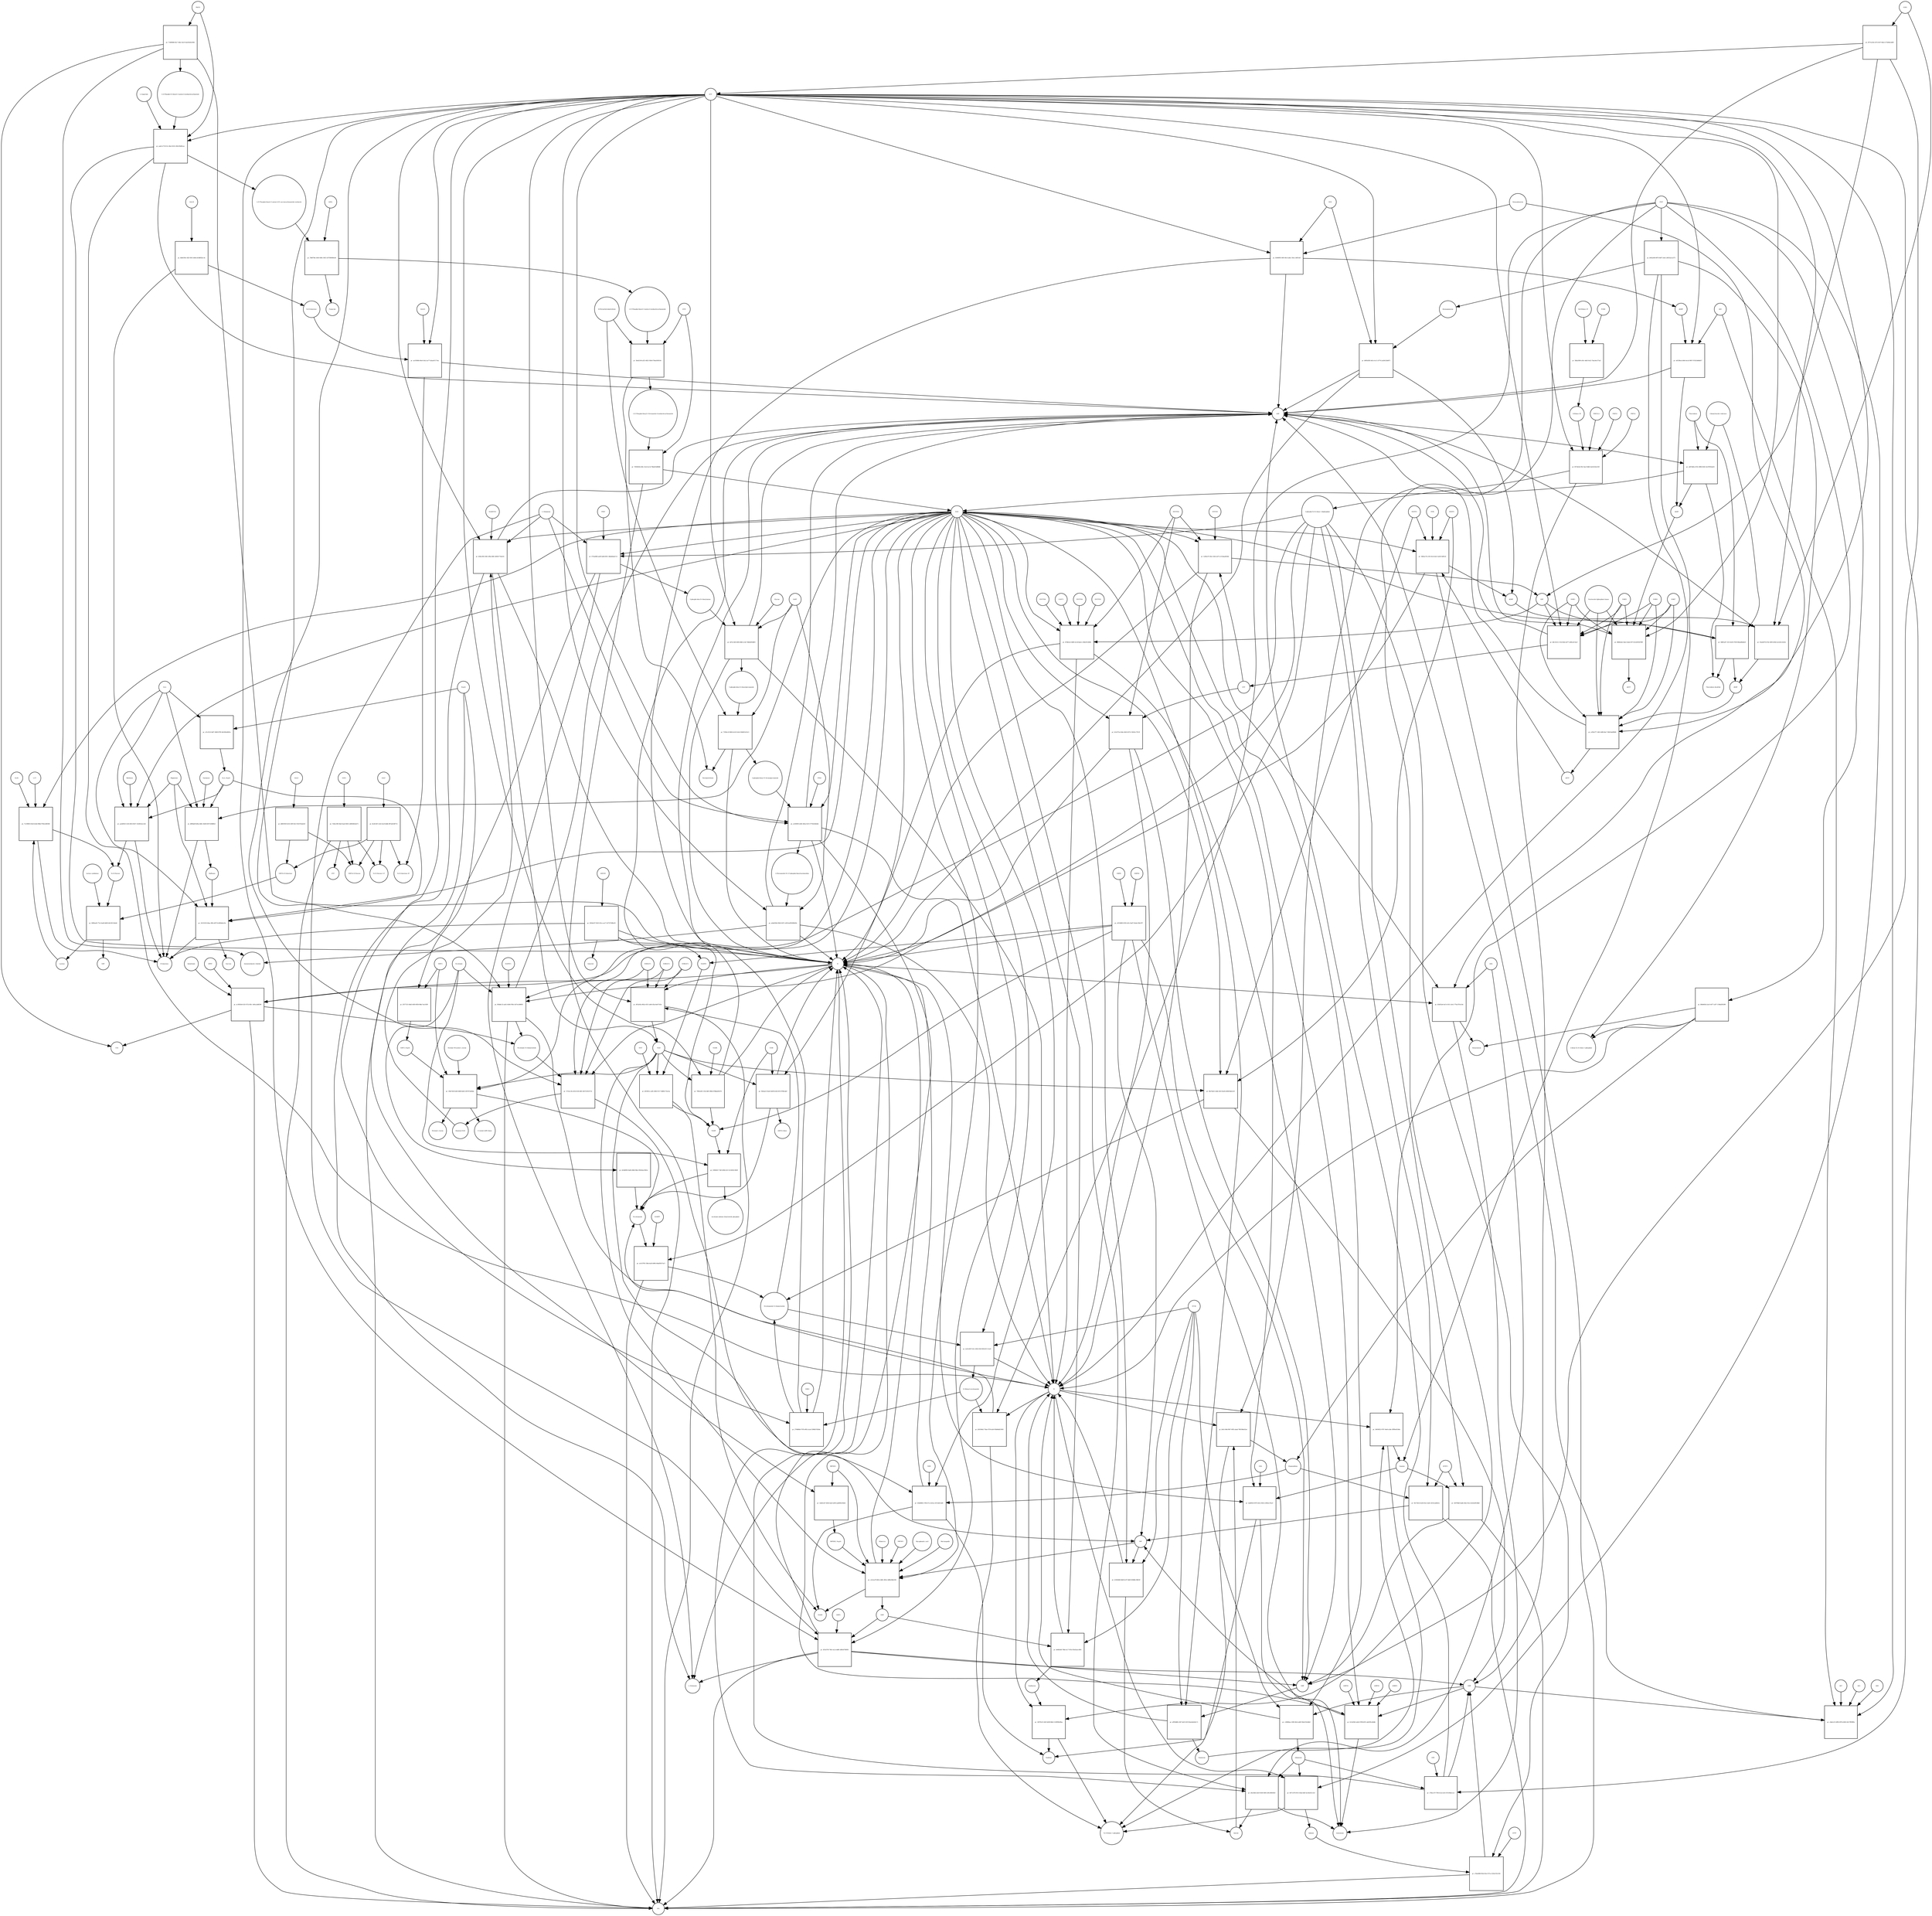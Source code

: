 strict digraph  {
"pr_4bb419b1-fd2f-4561-bfdd-a63d8f2bcc4c" [annotation="", bipartite=1, cls=process, fontsize=4, label="pr_4bb419b1-fd2f-4561-bfdd-a63d8f2bcc4c", shape=square];
"D-Galactose" [annotation="urn_miriam_obo.chebi_CHEBI%3A27667|urn_miriam_pubchem.compound_439353", bipartite=0, cls="simple chemical", fontsize=4, label="D-Galactose", shape=circle];
"Î±-D-Galactose" [annotation="urn_miriam_obo.chebi_CHEBI%3A28061|urn_miriam_pubchem.compound_439357", bipartite=0, cls="simple chemical", fontsize=4, label="Î±-D-Galactose", shape=circle];
GALM [annotation="", bipartite=0, cls=macromolecule, fontsize=4, label=GALM, shape=circle];
"pr_ae19580b-66e6-43e2-ae77-fafaa911714a" [annotation="", bipartite=1, cls=process, fontsize=4, label="pr_ae19580b-66e6-43e2-ae77-fafaa911714a", shape=square];
"Î±-D-Galactose-1P" [annotation="urn_miriam_obo.chebi_CHEBI%3A17973|urn_miriam_pubchem.compound_123912", bipartite=0, cls="simple chemical", fontsize=4, label="Î±-D-Galactose-1P", shape=circle];
GALK1 [annotation="", bipartite=0, cls=macromolecule, fontsize=4, label=GALK1, shape=circle];
ATP [annotation="urn_miriam_obo.chebi_CHEBI%3A15422|urn_miriam_pubchem.compound_5957", bipartite=0, cls="simple chemical", fontsize=4, label=ATP, shape=circle];
ADP [annotation="urn_miriam_obo.chebi_CHEBI%3A16761|urn_miriam_pubchem.compound_6022", bipartite=0, cls="simple chemical", fontsize=4, label=ADP, shape=circle];
"pr_8ce812ff-c5e4-4ca9-b4db-087a8c64f715" [annotation="", bipartite=1, cls=process, fontsize=4, label="pr_8ce812ff-c5e4-4ca9-b4db-087a8c64f715", shape=square];
"UDP-Î±-D-Galactose" [annotation="urn_miriam_obo.chebi_CHEBI%3A66914|urn_miriam_pubchem.compound_18068", bipartite=0, cls="simple chemical", fontsize=4, label="UDP-Î±-D-Galactose", shape=circle];
GALT [annotation="", bipartite=0, cls=macromolecule, fontsize=4, label=GALT, shape=circle];
"UDP-Î±-D-Glucose" [annotation="urn_miriam_obo.chebi_CHEBI%3A46229|urn_miriam_pubchem.compound_8629", bipartite=0, cls="simple chemical", fontsize=4, label="UDP-Î±-D-Glucose", shape=circle];
"Î±-D-Glucose-1-P" [annotation="urn_miriam_obo.chebi_CHEBI%3A29042|urn_miriam_pubchem.compound_439165", bipartite=0, cls="simple chemical", fontsize=4, label="Î±-D-Glucose-1-P", shape=circle];
"pr_742bc398-56a0-4aa9-8455-2d856462eb73" [annotation="", bipartite=1, cls=process, fontsize=4, label="pr_742bc398-56a0-4aa9-8455-2d856462eb73", shape=square];
UGP2 [annotation="", bipartite=0, cls=macromolecule, fontsize=4, label=UGP2, shape=circle];
PPi [annotation="urn_miriam_obo.chebi_CHEBI%3A18361|urn_miriam_pubchem.compound_644102", bipartite=0, cls="simple chemical", fontsize=4, label=PPi, shape=circle];
UTP [annotation="urn_miriam_obo.chebi_CHEBI%3A15713|urn_miriam_pubchem.compound_6133", bipartite=0, cls="simple chemical", fontsize=4, label=UTP, shape=circle];
"pr_b881f929-0c65-43ff-85cf-91637b3afe5f" [annotation="", bipartite=1, cls=process, fontsize=4, label="pr_b881f929-0c65-43ff-85cf-91637b3afe5f", shape=square];
GALE [annotation="", bipartite=0, cls=macromolecule, fontsize=4, label=GALE, shape=circle];
Lactose [annotation="urn_miriam_obo.chebi_CHEBI%3A17716|urn_miriam_pubchem.compound_440995", bipartite=0, cls="simple chemical", fontsize=4, label=Lactose, shape=circle];
"pr_71c99093-65e8-4cbb-99db-f70b1a94f308" [annotation="", bipartite=1, cls=process, fontsize=4, label="pr_71c99093-65e8-4cbb-99db-f70b1a94f308", shape=square];
GLB1 [annotation="", bipartite=0, cls=macromolecule, fontsize=4, label=GLB1, shape=circle];
LCT [annotation="", bipartite=0, cls=macromolecule, fontsize=4, label=LCT, shape=circle];
H2O [annotation="urn_miriam_obo.chebi_CHEBI%3A15377|urn_miriam_pubchem.compound_962", bipartite=0, cls="simple chemical", fontsize=4, label=H2O, shape=circle];
"Î±-D-Glucose" [annotation="urn_miriam_obo.chebi_CHEBI%3A28102|urn_miriam_pubchem.compound_79025", bipartite=0, cls="simple chemical", fontsize=4, label="Î±-D-Glucose", shape=circle];
"pr_3626e437-69c9-45ce-ae17-427537d0bc81" [annotation="", bipartite=1, cls=process, fontsize=4, label="pr_3626e437-69c9-45ce-ae17-427537d0bc81", shape=square];
Galacitol [annotation="urn_miriam_obo.chebi_CHEBI%3A16813|urn_miriam_pubchem.compound_11850", bipartite=0, cls="simple chemical", fontsize=4, label=Galacitol, shape=circle];
AKR1B1 [annotation="", bipartite=0, cls=macromolecule, fontsize=4, label=AKR1B1, shape=circle];
NADP [annotation="urn_miriam_obo.chebi_CHEBI%3A18009|urn_miriam_pubchem.compound_5886", bipartite=0, cls="simple chemical", fontsize=4, label=NADP, shape=circle];
NADPH [annotation="urn_miriam_obo.chebi_CHEBI%3A16474|urn_miriam_pubchem.compound_5884", bipartite=0, cls="simple chemical", fontsize=4, label=NADPH, shape=circle];
H [annotation="urn_miriam_obo.chebi_CHEBI%3A24636|urn_miriam_pubchem.compound_1038", bipartite=0, cls="simple chemical", fontsize=4, label=H, shape=circle];
Melibiose [annotation="urn_miriam_obo.chebi_CHEBI%3A28053|urn_miriam_pubchem.compound_440658", bipartite=0, cls="simple chemical", fontsize=4, label=Melibiose, shape=circle];
"pr_aa2b0923-5cfb-4616-8437-3324022a1cb4" [annotation="", bipartite=1, cls=process, fontsize=4, label="pr_aa2b0923-5cfb-4616-8437-3324022a1cb4", shape=square];
GLA [annotation="", bipartite=0, cls=macromolecule, fontsize=4, label=GLA, shape=circle];
GLA_Nsp14 [annotation="", bipartite=0, cls=complex, fontsize=4, label=GLA_Nsp14, shape=circle];
Migalastat [annotation="urn_miriam_pubmed_10866822|urn_miriam_obo.chebi_CHEBI%3A135923|urn_miriam_pubchem.compound_176077", bipartite=0, cls="simple chemical", fontsize=4, label=Migalastat, shape=circle];
Raffinose [annotation="urn_miriam_obo.chebi_CHEBI%3A16634|urn_miriam_pubchem.compound_439242", bipartite=0, cls="simple chemical", fontsize=4, label=Raffinose, shape=circle];
"pr_32231018-46ae-49fa-b67f-6c660defa1fa" [annotation="", bipartite=1, cls=process, fontsize=4, label="pr_32231018-46ae-49fa-b67f-6c660defa1fa", shape=square];
Sucrose [annotation="urn_miriam_obo.chebi_CHEBI%3A17992|urn_miriam_pubchem.compound_5988", bipartite=0, cls="simple chemical", fontsize=4, label=Sucrose, shape=circle];
"pr_9496eaf4-77a3-4ad4-bb09-d4cf42124eb6" [annotation="", bipartite=1, cls=process, fontsize=4, label="pr_9496eaf4-77a3-4ad4-bb09-d4cf42124eb6", shape=square];
"lactose synthetase" [annotation="", bipartite=0, cls=complex, fontsize=4, label="lactose synthetase", shape=circle];
UDP [annotation="urn_miriam_obo.chebi_CHEBI%3A17659|urn_miriam_pubchem.compound_6031", bipartite=0, cls="simple chemical", fontsize=4, label=UDP, shape=circle];
Stachyose [annotation="urn_miriam_obo.chebi_CHEBI%3A17164|urn_miriam_pubchem.compound_439531", bipartite=0, cls="simple chemical", fontsize=4, label=Stachyose, shape=circle];
"pr_d0ffda69-bf4a-4d8c-82d8-8367329d89e5" [annotation="", bipartite=1, cls=process, fontsize=4, label="pr_d0ffda69-bf4a-4d8c-82d8-8367329d89e5", shape=square];
NAD [annotation="urn_miriam_obo.chebi_CHEBI%3A15846|urn_miriam_pubchem.compound_5892", bipartite=0, cls="simple chemical", fontsize=4, label=NAD, shape=circle];
"pr_7f9b1e60-119e-4bf5-9fb8-d78bba65b7f3" [annotation="", bipartite=1, cls=process, fontsize=4, label="pr_7f9b1e60-119e-4bf5-9fb8-d78bba65b7f3", shape=square];
NADK [annotation="", bipartite=0, cls=macromolecule, fontsize=4, label=NADK, shape=circle];
"pr_df19f25c-a281-4083-9117-0d8f2173ec4a" [annotation="", bipartite=1, cls=process, fontsize=4, label="pr_df19f25c-a281-4083-9117-0d8f2173ec4a", shape=square];
NADH [annotation="urn_miriam_obo.chebi_CHEBI%3A16908|urn_miriam_pubchem.compound_439153", bipartite=0, cls="simple chemical", fontsize=4, label=NADH, shape=circle];
NNT [annotation="", bipartite=0, cls=macromolecule, fontsize=4, label=NNT, shape=circle];
"Deamino-NAD" [annotation="urn_miriam_obo.chebi_CHEBI%3A18304|urn_miriam_pubchem.compound_135421870", bipartite=0, cls="simple chemical", fontsize=4, label="Deamino-NAD", shape=circle];
"pr_b59ec850-3461-4f0a-8461-d830177de325" [annotation="", bipartite=1, cls=process, fontsize=4, label="pr_b59ec850-3461-4f0a-8461-d830177de325", shape=square];
NADSYN1 [annotation=urn_miriam_pubmed_12547821, bipartite=0, cls=macromolecule, fontsize=4, label=NADSYN1, shape=circle];
"L-Glutamine" [annotation="urn_miriam_obo.chebi_CHEBI%3A18050|urn_miriam_pubchem.compound_5961", bipartite=0, cls="simple chemical", fontsize=4, label="L-Glutamine", shape=circle];
"L-Glutamate" [annotation="urn_miriam_obo.chebi_CHEBI%3A16015|urn_miriam_pubchem.compound_33032", bipartite=0, cls="simple chemical", fontsize=4, label="L-Glutamate", shape=circle];
"Nicotinamide D-ribonucleotide" [annotation="urn_miriam_obo.chebi_CHEBI%3A16171|urn_miriam_pubchem.compound_14180", bipartite=0, cls="simple chemical", fontsize=4, label="Nicotinamide D-ribonucleotide", shape=circle];
"pr_4f1b245a-862a-4531-a8e9-d5a14e67163e" [annotation="", bipartite=1, cls=process, fontsize=4, label="pr_4f1b245a-862a-4531-a8e9-d5a14e67163e", shape=square];
NMNAT2 [annotation=urn_miriam_pubmed_12359228, bipartite=0, cls=macromolecule, fontsize=4, label=NMNAT2, shape=circle];
NMNAT1 [annotation=urn_miriam_pubmed_12359228, bipartite=0, cls=macromolecule, fontsize=4, label=NMNAT1, shape=circle];
NMNAT3 [annotation=urn_miriam_pubmed_17402747, bipartite=0, cls=macromolecule, fontsize=4, label=NMNAT3, shape=circle];
"pr_0b27de41-4e8e-441f-8a26-d29d19ab3c20" [annotation="", bipartite=1, cls=process, fontsize=4, label="pr_0b27de41-4e8e-441f-8a26-d29d19ab3c20", shape=square];
ENPP1 [annotation="", bipartite=0, cls=macromolecule, fontsize=4, label=ENPP1, shape=circle];
ENPP3 [annotation="", bipartite=0, cls=macromolecule, fontsize=4, label=ENPP3, shape=circle];
AMP [annotation="urn_miriam_obo.chebi_CHEBI%3A16027|urn_miriam_pubchem.compound_6083", bipartite=0, cls="simple chemical", fontsize=4, label=AMP, shape=circle];
"N-Ribosyl-nicotinamide" [annotation="urn_miriam_obo.chebi_CHEBI%3A15927|urn_miriam_pubchem.compound_439924", bipartite=0, cls="simple chemical", fontsize=4, label="N-Ribosyl-nicotinamide", shape=circle];
"pr_279d86b6-767b-4f62-a1ad-3306b57d3b4c" [annotation="", bipartite=1, cls=process, fontsize=4, label="pr_279d86b6-767b-4f62-a1ad-3306b57d3b4c", shape=square];
NRK1 [annotation="", bipartite=0, cls=macromolecule, fontsize=4, label=NRK1, shape=circle];
"pr_2a52c8d7-fc6c-4362-814f-0812b7c11ee9" [annotation="", bipartite=1, cls=process, fontsize=4, label="pr_2a52c8d7-fc6c-4362-814f-0812b7c11ee9", shape=square];
NT5E [annotation=urn_miriam_pubmed_2848759, bipartite=0, cls=macromolecule, fontsize=4, label=NT5E, shape=circle];
Pi [annotation="urn_miriam_obo.chebi_CHEBI%3A18367|urn_miriam_pubchem.compound_1061", bipartite=0, cls="simple chemical", fontsize=4, label=Pi, shape=circle];
Nicotinate [annotation="urn_miriam_obo.chebi_CHEBI%3A32544|urn_miriam_pubchem.compound_937", bipartite=0, cls="simple chemical", fontsize=4, label=Nicotinate, shape=circle];
"pr_53f4041f-71df-430b-b121-0c5029c1863f" [annotation="", bipartite=1, cls=process, fontsize=4, label="pr_53f4041f-71df-430b-b121-0c5029c1863f", shape=square];
Nicotinamide [annotation="urn_miriam_obo.chebi_CHEBI%3A17154|urn_miriam_pubchem.compound_936", bipartite=0, cls="simple chemical", fontsize=4, label=Nicotinamide, shape=circle];
CD38 [annotation=urn_miriam_pubmed_16690024, bipartite=0, cls=macromolecule, fontsize=4, label=CD38, shape=circle];
"nicotinate-adenine dinucleotide phosphate" [annotation="urn_miriam_obo.chebi_CHEBI%3A75967|urn_miriam_pubchem.compound_71768143", bipartite=0, cls="simple chemical", fontsize=4, label="nicotinate-adenine dinucleotide phosphate", shape=circle];
"pr_a1e53785-33bb-4a54-b966-40abf5817ac5" [annotation="", bipartite=1, cls=process, fontsize=4, label="pr_a1e53785-33bb-4a54-b966-40abf5817ac5", shape=square];
NAMPT [annotation="", bipartite=0, cls=macromolecule, fontsize=4, label=NAMPT, shape=circle];
"5-phospho-Î±-D-ribose 1-diphosphate" [annotation="urn_miriam_obo.chebi_CHEBI%3A17111|urn_miriam_pubchem.compound_7339", bipartite=0, cls="simple chemical", fontsize=4, label="5-phospho-Î±-D-ribose 1-diphosphate", shape=circle];
"pr_02619b42-75da-4739-afa9-95b06dd15093" [annotation="", bipartite=1, cls=process, fontsize=4, label="pr_02619b42-75da-4739-afa9-95b06dd15093", shape=square];
PNP [annotation="", bipartite=0, cls=macromolecule, fontsize=4, label=PNP, shape=circle];
"Î±-D-Ribose 1-phosphate" [annotation="urn_miriam_obo.chebi_CHEBI%3A16300|urn_miriam_pubchem.compound_439236", bipartite=0, cls="simple chemical", fontsize=4, label="Î±-D-Ribose 1-phosphate", shape=circle];
"pr_196e7b29-b2bf-4486-8edf-c607d72e64da" [annotation="", bipartite=1, cls=process, fontsize=4, label="pr_196e7b29-b2bf-4486-8edf-c607d72e64da", shape=square];
SIRT5 [annotation=urn_miriam_pubmed_17694089, bipartite=0, cls=macromolecule, fontsize=4, label=SIRT5, shape=circle];
SIRT5_Nsp14 [annotation="", bipartite=0, cls=complex, fontsize=4, label=SIRT5_Nsp14, shape=circle];
"Histone N6-acetyl-L-lysine" [annotation="urn_miriam_pubchem.substance_5094", bipartite=0, cls="simple chemical", fontsize=4, label="Histone N6-acetyl-L-lysine", shape=circle];
"O-Acetyl-ADP-ribose" [annotation="urn_miriam_obo.chebi_CHEBI%3A76279|urn_miriam_pubchem.compound_72193709", bipartite=0, cls="simple chemical", fontsize=4, label="O-Acetyl-ADP-ribose", shape=circle];
"Histone-L-lysine" [annotation="urn_miriam_obo.chebi_CHEBI%3A5738|urn_miriam_pubchem.substance_5447|urn_miriam_pubchem.substance_223439948", bipartite=0, cls="simple chemical", fontsize=4, label="Histone-L-lysine", shape=circle];
"pr_f5b3aa13-6ee0-4d39-b33d-567c9780cda9" [annotation="", bipartite=1, cls=process, fontsize=4, label="pr_f5b3aa13-6ee0-4d39-b33d-567c9780cda9", shape=square];
"ADP-D-ribose" [annotation="urn_miriam_obo.chebi_CHEBI%3A16960|urn_miriam_pubchem.compound_33576", bipartite=0, cls="simple chemical", fontsize=4, label="ADP-D-ribose", shape=circle];
"Nicotinate D-ribonucleotide" [annotation="urn_miriam_obo.chebi_CHEBI%3A15763|urn_miriam_pubchem.compound_121992", bipartite=0, cls="simple chemical", fontsize=4, label="Nicotinate D-ribonucleotide", shape=circle];
"pr_3721ec34-a554-4145-bf61-8b7519535714" [annotation="", bipartite=1, cls=process, fontsize=4, label="pr_3721ec34-a554-4145-bf61-8b7519535714", shape=square];
Quinolinate [annotation="urn_miriam_obo.chebi_CHEBI%3A16675|urn_miriam_pubchem.compound_1066", bipartite=0, cls="simple chemical", fontsize=4, label=Quinolinate, shape=circle];
"pr_ec3f820d-612f-4732-85fc-3d41a2ddf298" [annotation="", bipartite=1, cls=process, fontsize=4, label="pr_ec3f820d-612f-4732-85fc-3d41a2ddf298", shape=square];
QPRT [annotation="", bipartite=0, cls=macromolecule, fontsize=4, label=QPRT, shape=circle];
CO2 [annotation="urn_miriam_obo.chebi_CHEBI%3A16526|urn_miriam_pubchem.compound_280", bipartite=0, cls="simple chemical", fontsize=4, label=CO2, shape=circle];
"pr_958ddc32-aa02-43d6-87db-1d57ecb96f65" [annotation="", bipartite=1, cls=process, fontsize=4, label="pr_958ddc32-aa02-43d6-87db-1d57ecb96f65", shape=square];
NAPRT1 [annotation="", bipartite=0, cls=macromolecule, fontsize=4, label=NAPRT1, shape=circle];
"pr_425d0993-9a06-49b0-98a3-09243ac9361e" [annotation="", bipartite=1, cls=process, fontsize=4, label="pr_425d0993-9a06-49b0-98a3-09243ac9361e", shape=square];
"Î±D-Ribose 1P" [annotation="urn_miriam_obo.chebi_CHEBI%3A16300|urn_miriam_pubchem.compound_439236", bipartite=0, cls="simple chemical", fontsize=4, label="Î±D-Ribose 1P", shape=circle];
"pr_28ba5089-e36c-4dd3-9e32-7dacb4c573a5" [annotation="", bipartite=1, cls=process, fontsize=4, label="pr_28ba5089-e36c-4dd3-9e32-7dacb4c573a5", shape=square];
"D-Ribose 5P" [annotation="urn_miriam_obo.chebi_CHEBI%3A78679|urn_miriam_pubchem.compound_439167", bipartite=0, cls="simple chemical", fontsize=4, label="D-Ribose 5P", shape=circle];
PGM2 [annotation="", bipartite=0, cls=macromolecule, fontsize=4, label=PGM2, shape=circle];
"pr_f673d1d2-f9cf-4acf-8d63-4e41416e310f" [annotation="", bipartite=1, cls=process, fontsize=4, label="pr_f673d1d2-f9cf-4acf-8d63-4e41416e310f", shape=square];
PRPS1 [annotation="", bipartite=0, cls=macromolecule, fontsize=4, label=PRPS1, shape=circle];
PRPS2 [annotation="", bipartite=0, cls=macromolecule, fontsize=4, label=PRPS2, shape=circle];
PRPS1L1 [annotation="", bipartite=0, cls=macromolecule, fontsize=4, label=PRPS1L1, shape=circle];
"pr_075ee860-aa09-4a84-8911-4b6afba4e7c5" [annotation="", bipartite=1, cls=process, fontsize=4, label="pr_075ee860-aa09-4a84-8911-4b6afba4e7c5", shape=square];
"5-phospho-beta-D-ribosylamine" [annotation="urn_miriam_obo.chebi_CHEBI%3A37737|urn_miriam_pubchem.compound_439905", bipartite=0, cls="simple chemical", fontsize=4, label="5-phospho-beta-D-ribosylamine", shape=circle];
PPAT [annotation="", bipartite=0, cls=macromolecule, fontsize=4, label=PPAT, shape=circle];
"pr_b47ec5d0-4494-46bf-a12d-7db0a093d6f3" [annotation="", bipartite=1, cls=process, fontsize=4, label="pr_b47ec5d0-4494-46bf-a12d-7db0a093d6f3", shape=square];
"5-phospho-beta-D-ribosylglycinamide" [annotation="urn_miriam_obo.chebi_CHEBI%3A143788|urn_miriam_pubchem.compound_129630972", bipartite=0, cls="simple chemical", fontsize=4, label="5-phospho-beta-D-ribosylglycinamide", shape=circle];
GART [annotation="", bipartite=0, cls=macromolecule, fontsize=4, label=GART, shape=circle];
Glycine [annotation="urn_miriam_obo.chebi_CHEBI%3A15428|urn_miriam_pubchem.compound_750", bipartite=0, cls="simple chemical", fontsize=4, label=Glycine, shape=circle];
"pr_71f0dcc8-9b94-4c62-9c4d-32b6823c02c5" [annotation="", bipartite=1, cls=process, fontsize=4, label="pr_71f0dcc8-9b94-4c62-9c4d-32b6823c02c5", shape=square];
"5-phosphoribosyl-N-formylglycinamide" [annotation="urn_miriam_pubchem.compound_129652037", bipartite=0, cls="simple chemical", fontsize=4, label="5-phosphoribosyl-N-formylglycinamide", shape=circle];
"10-Formyltetrahydrofolate" [annotation="urn_miriam_obo.chebi_CHEBI%3A15637|urn_miriam_pubchem.compound_135450591", bipartite=0, cls="simple chemical", fontsize=4, label="10-Formyltetrahydrofolate", shape=circle];
Tetrahydrofolate [annotation="urn_miriam_obo.chebi_CHEBI%3A67016|urn_miriam_pubchem.compound_135444742", bipartite=0, cls="simple chemical", fontsize=4, label=Tetrahydrofolate, shape=circle];
"pr_ec85f095-d282-4b5a-9cf3-57761b30e6dc" [annotation="", bipartite=1, cls=process, fontsize=4, label="pr_ec85f095-d282-4b5a-9cf3-57761b30e6dc", shape=square];
"2-(Formamido)-N1-(5'-phosphoribosyl)acetamidine" [annotation="urn_miriam_pubchem.compound_5462266", bipartite=0, cls="simple chemical", fontsize=4, label="2-(Formamido)-N1-(5'-phosphoribosyl)acetamidine", shape=circle];
PFAS [annotation="", bipartite=0, cls=macromolecule, fontsize=4, label=PFAS, shape=circle];
"pr_a6ab036d-45b8-4347-a180-be092680d2fe" [annotation="", bipartite=1, cls=process, fontsize=4, label="pr_a6ab036d-45b8-4347-a180-be092680d2fe", shape=square];
"Aminoimidazole ribotide" [annotation="urn_miriam_obo.chebi_CHEBI%3A138560|urn_miriam_pubchem.compound_161500", bipartite=0, cls="simple chemical", fontsize=4, label="Aminoimidazole ribotide", shape=circle];
"pr_71d69486-82c7-48a1-bec9-4ae03ed2c89d" [annotation="", bipartite=1, cls=process, fontsize=4, label="pr_71d69486-82c7-48a1-bec9-4ae03ed2c89d", shape=square];
"1-(5-Phospho-D-ribosyl)-5-amino-4-imidazolecarboxylate" [annotation="urn_miriam_obo.chebi_CHEBI%3A28413|urn_miriam_pubchem.compound_165388", bipartite=0, cls="simple chemical", fontsize=4, label="1-(5-Phospho-D-ribosyl)-5-amino-4-imidazolecarboxylate", shape=circle];
PAICS [annotation="", bipartite=0, cls=macromolecule, fontsize=4, label=PAICS, shape=circle];
"pr_aadc2c79-013c-40a3-8323-2f6c05b00cee" [annotation="", bipartite=1, cls=process, fontsize=4, label="pr_aadc2c79-013c-40a3-8323-2f6c05b00cee", shape=square];
"1-(5'-Phosphoribosyl)-5-amino-4-(N-succinocarboxamide)-imidazole" [annotation="urn_miriam_obo.chebi_CHEBI%3A18319|urn_miriam_pubchem.compound_160666", bipartite=0, cls="simple chemical", fontsize=4, label="1-(5'-Phosphoribosyl)-5-amino-4-(N-succinocarboxamide)-imidazole", shape=circle];
"L-Aspartate" [annotation="urn_miriam_obo.chebi_CHEBI%3A17053|urn_miriam_pubchem.compound_5960", bipartite=0, cls="simple chemical", fontsize=4, label="L-Aspartate", shape=circle];
"pr_7b8679dc-b9e9-480c-8453-267580408cb8" [annotation="", bipartite=1, cls=process, fontsize=4, label="pr_7b8679dc-b9e9-480c-8453-267580408cb8", shape=square];
"1-(5'-Phosphoribosyl)-5-amino-4-imidazolecarboxamide" [annotation="urn_miriam_obo.chebi_CHEBI%3A18406|urn_miriam_pubchem.compound_65110", bipartite=0, cls="simple chemical", fontsize=4, label="1-(5'-Phosphoribosyl)-5-amino-4-imidazolecarboxamide", shape=circle];
ADSL [annotation="", bipartite=0, cls=macromolecule, fontsize=4, label=ADSL, shape=circle];
Fumarate [annotation="urn_miriam_obo.chebi_CHEBI%3A29806|urn_miriam_pubchem.compound_5460307", bipartite=0, cls="simple chemical", fontsize=4, label=Fumarate, shape=circle];
"pr_28a42106-af25-4825-93b0-f7d4a930f164" [annotation="", bipartite=1, cls=process, fontsize=4, label="pr_28a42106-af25-4825-93b0-f7d4a930f164", shape=square];
"1-(5'-Phosphoribosyl)-5-formamido-4-imidazolecarboxamide" [annotation="urn_miriam_obo.chebi_CHEBI%3A18381|urn_miriam_pubchem.compound_166760", bipartite=0, cls="simple chemical", fontsize=4, label="1-(5'-Phosphoribosyl)-5-formamido-4-imidazolecarboxamide", shape=circle];
ATIC [annotation="", bipartite=0, cls=macromolecule, fontsize=4, label=ATIC, shape=circle];
"pr_70594504-d36c-41a5-bc1d-784a653d89d6" [annotation="", bipartite=1, cls=process, fontsize=4, label="pr_70594504-d36c-41a5-bc1d-784a653d89d6", shape=square];
IMP [annotation="urn_miriam_obo.chebi_CHEBI%3A17202|urn_miriam_pubchem.compound_135398640", bipartite=0, cls="simple chemical", fontsize=4, label=IMP, shape=circle];
"pr_c2e1ea79-861e-4d9c-803e-2df8e38dc030" [annotation="", bipartite=1, cls=process, fontsize=4, label="pr_c2e1ea79-861e-4d9c-803e-2df8e38dc030", shape=square];
XMP [annotation="urn_miriam_obo.chebi_CHEBI%3A15652|urn_miriam_pubchem.compound_73323", bipartite=0, cls="simple chemical", fontsize=4, label=XMP, shape=circle];
IMPDH1 [annotation="", bipartite=0, cls=macromolecule, fontsize=4, label=IMPDH1, shape=circle];
IMPDH2 [annotation="", bipartite=0, cls=macromolecule, fontsize=4, label=IMPDH2, shape=circle];
IMPDH2_Nsp14 [annotation="", bipartite=0, cls=complex, fontsize=4, label=IMPDH2_Nsp14, shape=circle];
"Mycophenolic acid" [annotation="urn_miriam_pubmed_5799033|urn_miriam_obo.chebi_CHEBI%3A168396|urn_miriam_pubchem.compound_446541", bipartite=0, cls="simple chemical", fontsize=4, label="Mycophenolic acid", shape=circle];
Merimepodib [annotation="urn_miriam_pubmed_10878288|urn_miriam_pubchem.compound_53241", bipartite=0, cls="simple chemical", fontsize=4, label=Merimepodib, shape=circle];
Ribavirin [annotation="urn_miriam_pubmed_22555152|urn_miriam_obo.chebi_CHEBI%3A63580|urn_miriam_pubchem.compound_37542", bipartite=0, cls="simple chemical", fontsize=4, label=Ribavirin, shape=circle];
"pr_d31b374f-740e-4c2e-bd86-3df6e8748093" [annotation="", bipartite=1, cls=process, fontsize=4, label="pr_d31b374f-740e-4c2e-bd86-3df6e8748093", shape=square];
GMP [annotation="urn_miriam_obo.chebi_CHEBI%3A17345|urn_miriam_pubchem.compound_135398631", bipartite=0, cls="simple chemical", fontsize=4, label=GMP, shape=circle];
GMPS [annotation=urn_miriam_pubmed_8089153, bipartite=0, cls=macromolecule, fontsize=4, label=GMPS, shape=circle];
"pr_9571a23d-cb74-4167-84a5-e73266ecddf3" [annotation="", bipartite=1, cls=process, fontsize=4, label="pr_9571a23d-cb74-4167-84a5-e73266ecddf3", shape=square];
GDP [annotation="urn_miriam_obo.chebi_CHEBI%3A17552|urn_miriam_pubchem.compound_135398619", bipartite=0, cls="simple chemical", fontsize=4, label=GDP, shape=circle];
GUK1 [annotation=urn_miriam_pubmed_8663313, bipartite=0, cls=macromolecule, fontsize=4, label=GUK1, shape=circle];
"pr_b8c53212-131d-4fa4-a677-edf4caf13acf" [annotation="", bipartite=1, cls=process, fontsize=4, label="pr_b8c53212-131d-4fa4-a677-edf4caf13acf", shape=square];
GTP [annotation="urn_miriam_obo.chebi_CHEBI%3A15996|urn_miriam_pubchem.compound_35398633", bipartite=0, cls="simple chemical", fontsize=4, label=GTP, shape=circle];
NME3 [annotation="", bipartite=0, cls=macromolecule, fontsize=4, label=NME3, shape=circle];
"Nucleoside diphosphate kinase" [annotation="", bipartite=0, cls=complex, fontsize=4, label="Nucleoside diphosphate kinase", shape=circle];
NME5 [annotation="", bipartite=0, cls=macromolecule, fontsize=4, label=NME5, shape=circle];
NME6 [annotation="", bipartite=0, cls=macromolecule, fontsize=4, label=NME6, shape=circle];
NME7 [annotation="", bipartite=0, cls=macromolecule, fontsize=4, label=NME7, shape=circle];
"pr_9d8f1a87-1f23-4e92-97d9-f40aa8fda6e9" [annotation="", bipartite=1, cls=process, fontsize=4, label="pr_9d8f1a87-1f23-4e92-97d9-f40aa8fda6e9", shape=square];
dGDP [annotation="urn_miriam_obo.chebi_CHEBI%3A28862|urn_miriam_pubchem.compound_135398595", bipartite=0, cls="simple chemical", fontsize=4, label=dGDP, shape=circle];
"ribonucleoside reductase" [annotation="", bipartite=0, cls=complex, fontsize=4, label="ribonucleoside reductase", shape=circle];
Thioredoxin [annotation="urn_miriam_obo.chebi_CHEBI%3A15033|urn_miriam_pubchem.substance_223441017|urn_miriam_pubchem.substance_3635", bipartite=0, cls="simple chemical", fontsize=4, label=Thioredoxin, shape=circle];
"Thioredoxin disulfide" [annotation="urn_miriam_obo.chebi_CHEBI%3A18191|urn_miriam_pubchem.substance_11533266|urn_miriam_pubchem.substance_3636", bipartite=0, cls="simple chemical", fontsize=4, label="Thioredoxin disulfide", shape=circle];
"pr_a1f9a377-1462-4d96-bbc7-f8d33ab9f8d0" [annotation="", bipartite=1, cls=process, fontsize=4, label="pr_a1f9a377-1462-4d96-bbc7-f8d33ab9f8d0", shape=square];
dGTP [annotation="urn_miriam_obo.chebi_CHEBI%3A16497|urn_miriam_pubchem.compound_135398599", bipartite=0, cls="simple chemical", fontsize=4, label=dGTP, shape=circle];
dGMP [annotation="urn_miriam_obo.chebi_CHEBI%3A16192|urn_miriam_pubchem.compound_135398597", bipartite=0, cls="simple chemical", fontsize=4, label=dGMP, shape=circle];
"pr_93aeb076-b74e-4495-b93d-2a1e02c5e02e" [annotation="", bipartite=1, cls=process, fontsize=4, label="pr_93aeb076-b74e-4495-b93d-2a1e02c5e02e", shape=square];
Deoxyguanosine [annotation="urn_miriam_obo.chebi_CHEBI%3A17172|urn_miriam_pubchem.compound_135398592", bipartite=0, cls="simple chemical", fontsize=4, label=Deoxyguanosine, shape=circle];
"pr_b895d385-b61e-4c11-b776-2e264126d671" [annotation="", bipartite=1, cls=process, fontsize=4, label="pr_b895d385-b61e-4c11-b776-2e264126d671", shape=square];
DCK [annotation="", bipartite=0, cls=macromolecule, fontsize=4, label=DCK, shape=circle];
"pr_b042af48-8676-4b97-a9a5-2d923a2ca575" [annotation="", bipartite=1, cls=process, fontsize=4, label="pr_b042af48-8676-4b97-a9a5-2d923a2ca575", shape=square];
Guanine [annotation="urn_miriam_obo.chebi_CHEBI%3A16235|urn_miriam_pubchem.compound_135398634", bipartite=0, cls="simple chemical", fontsize=4, label=Guanine, shape=circle];
"2-deoxy-Î±-D-ribose 1-phosphate" [annotation="urn_miriam_obo.chebi_CHEBI%3A28542|urn_miriam_pubchem.compound_439287", bipartite=0, cls="simple chemical", fontsize=4, label="2-deoxy-Î±-D-ribose 1-phosphate", shape=circle];
"pr_5482a176-c5f3-43c4-b2cf-2e4511bff1d1" [annotation="", bipartite=1, cls=process, fontsize=4, label="pr_5482a176-c5f3-43c4-b2cf-2e4511bff1d1", shape=square];
ITPA [annotation="", bipartite=0, cls=macromolecule, fontsize=4, label=ITPA, shape=circle];
"pr_4597f8d0-0adb-43b2-93ce-8cb5e6f538b0" [annotation="", bipartite=1, cls=process, fontsize=4, label="pr_4597f8d0-0adb-43b2-93ce-8cb5e6f538b0", shape=square];
HPRT1 [annotation="", bipartite=0, cls=macromolecule, fontsize=4, label=HPRT1, shape=circle];
Guanosine [annotation="urn_miriam_obo.chebi_CHEBI%3A16750|urn_miriam_pubchem.compound_135398635", bipartite=0, cls="simple chemical", fontsize=4, label=Guanosine, shape=circle];
"pr_54930f22-0767-44e9-a5de-3fff8e45546e" [annotation="", bipartite=1, cls=process, fontsize=4, label="pr_54930f22-0767-44e9-a5de-3fff8e45546e", shape=square];
"pr_af950d68-c9d7-4e01-8219-8ee4eb2d2c7c" [annotation="", bipartite=1, cls=process, fontsize=4, label="pr_af950d68-c9d7-4e01-8219-8ee4eb2d2c7c", shape=square];
"pr_3c0fec97-d5e1-40c4-af72-cf154aa0434d" [annotation="", bipartite=1, cls=process, fontsize=4, label="pr_3c0fec97-d5e1-40c4-af72-cf154aa0434d", shape=square];
ENTPD2 [annotation="", bipartite=0, cls=macromolecule, fontsize=4, label=ENTPD2, shape=circle];
NTPCR [annotation="", bipartite=0, cls=macromolecule, fontsize=4, label=NTPCR, shape=circle];
"pr_fc0c973e-b5de-4443-b574-13620cc7913f" [annotation="", bipartite=1, cls=process, fontsize=4, label="pr_fc0c973e-b5de-4443-b574-13620cc7913f", shape=square];
"pr_47fdb1a5-0d06-4c3d-8aa4-c186e951480d" [annotation="", bipartite=1, cls=process, fontsize=4, label="pr_47fdb1a5-0d06-4c3d-8aa4-c186e951480d", shape=square];
ENTPD4 [annotation="", bipartite=0, cls=macromolecule, fontsize=4, label=ENTPD4, shape=circle];
ENTPD5 [annotation="", bipartite=0, cls=macromolecule, fontsize=4, label=ENTPD5, shape=circle];
ENTPD6 [annotation="", bipartite=0, cls=macromolecule, fontsize=4, label=ENTPD6, shape=circle];
CANT1 [annotation="", bipartite=0, cls=macromolecule, fontsize=4, label=CANT1, shape=circle];
"pr_e915d84f-4556-4c0c-8ad7-62abc184a767" [annotation="", bipartite=1, cls=process, fontsize=4, label="pr_e915d84f-4556-4c0c-8ad7-62abc184a767", shape=square];
GMPR [annotation="", bipartite=0, cls=macromolecule, fontsize=4, label=GMPR, shape=circle];
GMPR2 [annotation="", bipartite=0, cls=macromolecule, fontsize=4, label=GMPR2, shape=circle];
Ammonium [annotation="urn_miriam_obo.chebi_CHEBI%3A28938|urn_miriam_pubchem.compound_223", bipartite=0, cls="simple chemical", fontsize=4, label=Ammonium, shape=circle];
"pr_b13e03b5-a6a9-4788-b07e-da81f0cafbdb" [annotation="", bipartite=1, cls=process, fontsize=4, label="pr_b13e03b5-a6a9-4788-b07e-da81f0cafbdb", shape=square];
AMDP2 [annotation="", bipartite=0, cls=macromolecule, fontsize=4, label=AMDP2, shape=circle];
AMPD1 [annotation="", bipartite=0, cls=macromolecule, fontsize=4, label=AMPD1, shape=circle];
AMPD3 [annotation="", bipartite=0, cls=macromolecule, fontsize=4, label=AMPD3, shape=circle];
"pr_b446fa68-76bb-4c17-9f1d-95e62aec4f64" [annotation="", bipartite=1, cls=process, fontsize=4, label="pr_b446fa68-76bb-4c17-9f1d-95e62aec4f64", shape=square];
Xanthosine [annotation="urn_miriam_obo.chebi_CHEBI%3A18107|urn_miriam_pubchem.compound_64959", bipartite=0, cls="simple chemical", fontsize=4, label=Xanthosine, shape=circle];
"pr_16079c01-643f-4d38-8bb3-214f99fa99ea" [annotation="", bipartite=1, cls=process, fontsize=4, label="pr_16079c01-643f-4d38-8bb3-214f99fa99ea", shape=square];
Xanthine [annotation="urn_miriam_obo.chebi_CHEBI%3A15318|urn_miriam_pubchem.compound_1188", bipartite=0, cls="simple chemical", fontsize=4, label=Xanthine, shape=circle];
"pr_223628d0-6b49-4c97-bb03-83686c39653f" [annotation="", bipartite=1, cls=process, fontsize=4, label="pr_223628d0-6b49-4c97-bb03-83686c39653f", shape=square];
Inosine [annotation="urn_miriam_obo.chebi_CHEBI%3A17596|urn_miriam_pubchem.compound_35398641", bipartite=0, cls="simple chemical", fontsize=4, label=Inosine, shape=circle];
"pr_b43c146d-f847-4955-abad-780198eb52ec" [annotation="", bipartite=1, cls=process, fontsize=4, label="pr_b43c146d-f847-4955-abad-780198eb52ec", shape=square];
Hypoxanthine [annotation="urn_miriam_obo.chebi_CHEBI%3A17368|urn_miriam_pubchem.compound_135398638", bipartite=0, cls="simple chemical", fontsize=4, label=Hypoxanthine, shape=circle];
"pr_264d9883-3786-47c2-b53a-c927a4811bf0" [annotation="", bipartite=1, cls=process, fontsize=4, label="pr_264d9883-3786-47c2-b53a-c927a4811bf0", shape=square];
XDH [annotation="", bipartite=0, cls=macromolecule, fontsize=4, label=XDH, shape=circle];
"pr_2abff818-0979-4412-9633-cf0fb1e70a1f" [annotation="", bipartite=1, cls=process, fontsize=4, label="pr_2abff818-0979-4412-9633-cf0fb1e70a1f", shape=square];
GDA [annotation="", bipartite=0, cls=macromolecule, fontsize=4, label=GDA, shape=circle];
"pr_94174433-0e38-45e1-be9c-8253cab9fe5c" [annotation="", bipartite=1, cls=process, fontsize=4, label="pr_94174433-0e38-45e1-be9c-8253cab9fe5c", shape=square];
Adenosine [annotation="urn_miriam_obo.chebi_CHEBI%3A16335|urn_miriam_pubchem.compound_60961", bipartite=0, cls="simple chemical", fontsize=4, label=Adenosine, shape=circle];
"pr_2fee38e4-a8c9-463f-8493-2ffe30850f20" [annotation="", bipartite=1, cls=process, fontsize=4, label="pr_2fee38e4-a8c9-463f-8493-2ffe30850f20", shape=square];
ADA [annotation="", bipartite=0, cls=macromolecule, fontsize=4, label=ADA, shape=circle];
"pr_278acc07-f746-4c2a-bc41-ff11f0da1ca1" [annotation="", bipartite=1, cls=process, fontsize=4, label="pr_278acc07-f746-4c2a-bc41-ff11f0da1ca1", shape=square];
ADK [annotation="", bipartite=0, cls=macromolecule, fontsize=4, label=ADK, shape=circle];
"pr_c20866aa-2380-40cb-ab6f-5fda319cd8e8" [annotation="", bipartite=1, cls=process, fontsize=4, label="pr_c20866aa-2380-40cb-ab6f-5fda319cd8e8", shape=square];
"pr_66713376-f013-45ab-8aff-dc262d15c523" [annotation="", bipartite=1, cls=process, fontsize=4, label="pr_66713376-f013-45ab-8aff-dc262d15c523", shape=square];
Adenine [annotation="urn_miriam_obo.chebi_CHEBI%3A16708|urn_miriam_pubchem.compound_190", bipartite=0, cls="simple chemical", fontsize=4, label=Adenine, shape=circle];
"pr_e76a6498-f92d-45a2-971a-2234c555c592" [annotation="", bipartite=1, cls=process, fontsize=4, label="pr_e76a6498-f92d-45a2-971a-2234c555c592", shape=square];
APRT [annotation="", bipartite=0, cls=macromolecule, fontsize=4, label=APRT, shape=circle];
"pr_c4ba5c25-df96-497b-b568-24217ff09f0a" [annotation="", bipartite=1, cls=process, fontsize=4, label="pr_c4ba5c25-df96-497b-b568-24217ff09f0a", shape=square];
AK5 [annotation="", bipartite=0, cls=macromolecule, fontsize=4, label=AK5, shape=circle];
AK7 [annotation="", bipartite=0, cls=macromolecule, fontsize=4, label=AK7, shape=circle];
AK1 [annotation="", bipartite=0, cls=macromolecule, fontsize=4, label=AK1, shape=circle];
AK8 [annotation="", bipartite=0, cls=macromolecule, fontsize=4, label=AK8, shape=circle];
"pr_06b6405d-2ac0-4477-a5f7-119bd2f029f9" [annotation="", bipartite=1, cls=process, fontsize=4, label="pr_06b6405d-2ac0-4477-a5f7-119bd2f029f9", shape=square];
Deoxyinosine [annotation="urn_miriam_obo.chebi_CHEBI%3A28997|urn_miriam_pubchem.compound_135398593", bipartite=0, cls="simple chemical", fontsize=4, label=Deoxyinosine, shape=circle];
Deoxyadenosine [annotation="urn_miriam_obo.chebi_CHEBI%3A17256|urn_miriam_pubchem.compound_13730", bipartite=0, cls="simple chemical", fontsize=4, label=Deoxyadenosine, shape=circle];
"pr_61b052e6-4a7e-4511-a9c3-77bc5f7dc1b4" [annotation="", bipartite=1, cls=process, fontsize=4, label="pr_61b052e6-4a7e-4511-a9c3-77bc5f7dc1b4", shape=square];
"pr_92480f05-f4f6-46c4-abbc-50ecc3d931df" [annotation="", bipartite=1, cls=process, fontsize=4, label="pr_92480f05-f4f6-46c4-abbc-50ecc3d931df", shape=square];
dAMP [annotation="urn_miriam_obo.chebi_CHEBI%3A17713|urn_miriam_pubchem.compound_12599", bipartite=0, cls="simple chemical", fontsize=4, label=dAMP, shape=circle];
"pr_e8159bcd-d444-4e1d-9967-07d31b86d817" [annotation="", bipartite=1, cls=process, fontsize=4, label="pr_e8159bcd-d444-4e1d-9967-07d31b86d817", shape=square];
dADP [annotation="urn_miriam_obo.chebi_CHEBI%3A16174|urn_miriam_pubchem.compound_188966", bipartite=0, cls="simple chemical", fontsize=4, label=dADP, shape=circle];
"pr_88b82adc-8ae2-4ade-8573-62cbf55b7899" [annotation="", bipartite=1, cls=process, fontsize=4, label="pr_88b82adc-8ae2-4ade-8573-62cbf55b7899", shape=square];
dATP [annotation="urn_miriam_obo.chebi_CHEBI%3A16284|urn_miriam_pubchem.compound_15993", bipartite=0, cls="simple chemical", fontsize=4, label=dATP, shape=circle];
"pr_a407dd5e-d7d1-4996-834f-22c87003a425" [annotation="", bipartite=1, cls=process, fontsize=4, label="pr_a407dd5e-d7d1-4996-834f-22c87003a425", shape=square];
"pr_5f377215-0bd5-4659-8f58-98dc7ea103f0" [annotation="", bipartite=1, cls=process, fontsize=4, label="pr_5f377215-0bd5-4659-8f58-98dc7ea103f0", shape=square];
Nsp14 [annotation="urn_miriam_doi_10.1101%2F2020.03.22.002386|urn_miriam_ncbiprotein_YP_009725309", bipartite=0, cls=macromolecule, fontsize=4, label=Nsp14, shape=circle];
"pr_cf1c0122-bbf7-49d9-8785-bb16f4e8465a" [annotation="", bipartite=1, cls=process, fontsize=4, label="pr_cf1c0122-bbf7-49d9-8785-bb16f4e8465a", shape=square];
"pr_3e8d12d7-8346-4ea9-a859-aad090c65b02" [annotation="", bipartite=1, cls=process, fontsize=4, label="pr_3e8d12d7-8346-4ea9-a859-aad090c65b02", shape=square];
"pr_4bb419b1-fd2f-4561-bfdd-a63d8f2bcc4c" -> "D-Galactose"  [annotation="", interaction_type=production];
"pr_4bb419b1-fd2f-4561-bfdd-a63d8f2bcc4c" -> "Î±-D-Galactose"  [annotation="", interaction_type=production];
"Î±-D-Galactose" -> "pr_ae19580b-66e6-43e2-ae77-fafaa911714a"  [annotation="", interaction_type=consumption];
GALM -> "pr_4bb419b1-fd2f-4561-bfdd-a63d8f2bcc4c"  [annotation="urn_miriam_pubmed_9778377|urn_miriam_pubmed_15026423|urn_miriam_kegg.reaction_R10619", interaction_type=catalysis];
"pr_ae19580b-66e6-43e2-ae77-fafaa911714a" -> "Î±-D-Galactose-1P"  [annotation="", interaction_type=production];
"pr_ae19580b-66e6-43e2-ae77-fafaa911714a" -> ADP  [annotation="", interaction_type=production];
GALK1 -> "pr_ae19580b-66e6-43e2-ae77-fafaa911714a"  [annotation="urn_miriam_pubmed_14596685|urn_miriam_kegg.reaction_R01092", interaction_type=catalysis];
ATP -> "pr_ae19580b-66e6-43e2-ae77-fafaa911714a"  [annotation="", interaction_type=consumption];
ATP -> "pr_7f9b1e60-119e-4bf5-9fb8-d78bba65b7f3"  [annotation="", interaction_type=consumption];
ATP -> "pr_b59ec850-3461-4f0a-8461-d830177de325"  [annotation="", interaction_type=consumption];
ATP -> "pr_4f1b245a-862a-4531-a8e9-d5a14e67163e"  [annotation="", interaction_type=consumption];
ATP -> "pr_279d86b6-767b-4f62-a1ad-3306b57d3b4c"  [annotation="", interaction_type=consumption];
ATP -> "pr_3721ec34-a554-4145-bf61-8b7519535714"  [annotation="", interaction_type=consumption];
ATP -> "pr_958ddc32-aa02-43d6-87db-1d57ecb96f65"  [annotation="", interaction_type=consumption];
ATP -> "pr_f673d1d2-f9cf-4acf-8d63-4e41416e310f"  [annotation="", interaction_type=consumption];
ATP -> "pr_b47ec5d0-4494-46bf-a12d-7db0a093d6f3"  [annotation="", interaction_type=consumption];
ATP -> "pr_ec85f095-d282-4b5a-9cf3-57761b30e6dc"  [annotation="", interaction_type=consumption];
ATP -> "pr_a6ab036d-45b8-4347-a180-be092680d2fe"  [annotation="", interaction_type=consumption];
ATP -> "pr_aadc2c79-013c-40a3-8323-2f6c05b00cee"  [annotation="", interaction_type=consumption];
ATP -> "pr_d31b374f-740e-4c2e-bd86-3df6e8748093"  [annotation="", interaction_type=consumption];
ATP -> "pr_b8c53212-131d-4fa4-a677-edf4caf13acf"  [annotation="", interaction_type=consumption];
ATP -> "pr_a1f9a377-1462-4d96-bbc7-f8d33ab9f8d0"  [annotation="", interaction_type=consumption];
ATP -> "pr_93aeb076-b74e-4495-b93d-2a1e02c5e02e"  [annotation="", interaction_type=consumption];
ATP -> "pr_b895d385-b61e-4c11-b776-2e264126d671"  [annotation="", interaction_type=consumption];
ATP -> "pr_278acc07-f746-4c2a-bc41-ff11f0da1ca1"  [annotation="", interaction_type=consumption];
ATP -> "pr_c4ba5c25-df96-497b-b568-24217ff09f0a"  [annotation="", interaction_type=consumption];
ATP -> "pr_92480f05-f4f6-46c4-abbc-50ecc3d931df"  [annotation="", interaction_type=consumption];
ATP -> "pr_e8159bcd-d444-4e1d-9967-07d31b86d817"  [annotation="", interaction_type=consumption];
ATP -> "pr_88b82adc-8ae2-4ade-8573-62cbf55b7899"  [annotation="", interaction_type=consumption];
ADP -> "pr_a407dd5e-d7d1-4996-834f-22c87003a425"  [annotation="", interaction_type=consumption];
"pr_8ce812ff-c5e4-4ca9-b4db-087a8c64f715" -> "Î±-D-Galactose-1P"  [annotation="", interaction_type=production];
"pr_8ce812ff-c5e4-4ca9-b4db-087a8c64f715" -> "UDP-Î±-D-Galactose"  [annotation="", interaction_type=production];
"pr_8ce812ff-c5e4-4ca9-b4db-087a8c64f715" -> "UDP-Î±-D-Glucose"  [annotation="", interaction_type=production];
"pr_8ce812ff-c5e4-4ca9-b4db-087a8c64f715" -> "Î±-D-Glucose-1-P"  [annotation="", interaction_type=production];
"UDP-Î±-D-Galactose" -> "pr_9496eaf4-77a3-4ad4-bb09-d4cf42124eb6"  [annotation="", interaction_type=consumption];
GALT -> "pr_8ce812ff-c5e4-4ca9-b4db-087a8c64f715"  [annotation="urn_miriam_kegg.reaction_R00955|urn_miriam_pubmed_13260264", interaction_type=catalysis];
"pr_742bc398-56a0-4aa9-8455-2d856462eb73" -> "UDP-Î±-D-Glucose"  [annotation="", interaction_type=production];
"pr_742bc398-56a0-4aa9-8455-2d856462eb73" -> "Î±-D-Glucose-1-P"  [annotation="", interaction_type=production];
"pr_742bc398-56a0-4aa9-8455-2d856462eb73" -> PPi  [annotation="", interaction_type=production];
"pr_742bc398-56a0-4aa9-8455-2d856462eb73" -> UTP  [annotation="", interaction_type=production];
UGP2 -> "pr_742bc398-56a0-4aa9-8455-2d856462eb73"  [annotation="urn_miriam_kegg.reaction_R00289|urn_miriam_pubmed_30816613", interaction_type=catalysis];
"pr_b881f929-0c65-43ff-85cf-91637b3afe5f" -> "UDP-Î±-D-Glucose"  [annotation="", interaction_type=production];
"pr_b881f929-0c65-43ff-85cf-91637b3afe5f" -> "UDP-Î±-D-Galactose"  [annotation="", interaction_type=production];
GALE -> "pr_b881f929-0c65-43ff-85cf-91637b3afe5f"  [annotation="urn_miriam_kegg.reaction_R00291|urn_miriam_pubmed_31827638", interaction_type=catalysis];
Lactose -> "pr_71c99093-65e8-4cbb-99db-f70b1a94f308"  [annotation="", interaction_type=consumption];
"pr_71c99093-65e8-4cbb-99db-f70b1a94f308" -> "D-Galactose"  [annotation="", interaction_type=production];
"pr_71c99093-65e8-4cbb-99db-f70b1a94f308" -> "Î±-D-Glucose"  [annotation="", interaction_type=production];
GLB1 -> "pr_71c99093-65e8-4cbb-99db-f70b1a94f308"  [annotation="urn_miriam_kegg.reaction_R01100|urn_miriam_kegg.reaction_R06114|urn_miriam_ec-code_3.2.1.108|urn_miriam_pubmed_5822067", interaction_type=catalysis];
LCT -> "pr_71c99093-65e8-4cbb-99db-f70b1a94f308"  [annotation="urn_miriam_kegg.reaction_R01100|urn_miriam_kegg.reaction_R06114|urn_miriam_ec-code_3.2.1.108|urn_miriam_pubmed_5822067", interaction_type=catalysis];
H2O -> "pr_71c99093-65e8-4cbb-99db-f70b1a94f308"  [annotation="", interaction_type=consumption];
H2O -> "pr_aa2b0923-5cfb-4616-8437-3324022a1cb4"  [annotation="", interaction_type=consumption];
H2O -> "pr_32231018-46ae-49fa-b67f-6c660defa1fa"  [annotation="", interaction_type=consumption];
H2O -> "pr_d0ffda69-bf4a-4d8c-82d8-8367329d89e5"  [annotation="", interaction_type=consumption];
H2O -> "pr_b59ec850-3461-4f0a-8461-d830177de325"  [annotation="", interaction_type=consumption];
H2O -> "pr_0b27de41-4e8e-441f-8a26-d29d19ab3c20"  [annotation="", interaction_type=consumption];
H2O -> "pr_2a52c8d7-fc6c-4362-814f-0812b7c11ee9"  [annotation="", interaction_type=consumption];
H2O -> "pr_196e7b29-b2bf-4486-8edf-c607d72e64da"  [annotation="", interaction_type=consumption];
H2O -> "pr_f5b3aa13-6ee0-4d39-b33d-567c9780cda9"  [annotation="", interaction_type=consumption];
H2O -> "pr_958ddc32-aa02-43d6-87db-1d57ecb96f65"  [annotation="", interaction_type=consumption];
H2O -> "pr_075ee860-aa09-4a84-8911-4b6afba4e7c5"  [annotation="", interaction_type=consumption];
H2O -> "pr_ec85f095-d282-4b5a-9cf3-57761b30e6dc"  [annotation="", interaction_type=consumption];
H2O -> "pr_c2e1ea79-861e-4d9c-803e-2df8e38dc030"  [annotation="", interaction_type=consumption];
H2O -> "pr_d31b374f-740e-4c2e-bd86-3df6e8748093"  [annotation="", interaction_type=consumption];
H2O -> "pr_5482a176-c5f3-43c4-b2cf-2e4511bff1d1"  [annotation="", interaction_type=consumption];
H2O -> "pr_af950d68-c9d7-4e01-8219-8ee4eb2d2c7c"  [annotation="", interaction_type=consumption];
H2O -> "pr_3c0fec97-d5e1-40c4-af72-cf154aa0434d"  [annotation="", interaction_type=consumption];
H2O -> "pr_fc0c973e-b5de-4443-b574-13620cc7913f"  [annotation="", interaction_type=consumption];
H2O -> "pr_47fdb1a5-0d06-4c3d-8aa4-c186e951480d"  [annotation="", interaction_type=consumption];
H2O -> "pr_b13e03b5-a6a9-4788-b07e-da81f0cafbdb"  [annotation="", interaction_type=consumption];
H2O -> "pr_b446fa68-76bb-4c17-9f1d-95e62aec4f64"  [annotation="", interaction_type=consumption];
H2O -> "pr_223628d0-6b49-4c97-bb03-83686c39653f"  [annotation="", interaction_type=consumption];
H2O -> "pr_264d9883-3786-47c2-b53a-c927a4811bf0"  [annotation="", interaction_type=consumption];
H2O -> "pr_2abff818-0979-4412-9633-cf0fb1e70a1f"  [annotation="", interaction_type=consumption];
H2O -> "pr_2fee38e4-a8c9-463f-8493-2ffe30850f20"  [annotation="", interaction_type=consumption];
H2O -> "pr_c20866aa-2380-40cb-ab6f-5fda319cd8e8"  [annotation="", interaction_type=consumption];
H2O -> "pr_61b052e6-4a7e-4511-a9c3-77bc5f7dc1b4"  [annotation="", interaction_type=consumption];
"Î±-D-Glucose" -> "pr_9496eaf4-77a3-4ad4-bb09-d4cf42124eb6"  [annotation="", interaction_type=consumption];
"pr_3626e437-69c9-45ce-ae17-427537d0bc81" -> Galacitol  [annotation="", interaction_type=production];
"pr_3626e437-69c9-45ce-ae17-427537d0bc81" -> "D-Galactose"  [annotation="", interaction_type=production];
"pr_3626e437-69c9-45ce-ae17-427537d0bc81" -> NADP  [annotation="", interaction_type=production];
"pr_3626e437-69c9-45ce-ae17-427537d0bc81" -> NADPH  [annotation="", interaction_type=production];
"pr_3626e437-69c9-45ce-ae17-427537d0bc81" -> H  [annotation="", interaction_type=production];
AKR1B1 -> "pr_3626e437-69c9-45ce-ae17-427537d0bc81"  [annotation="urn_miriam_kegg.reaction_R01095|urn_miriam_pubmed_30201105", interaction_type=catalysis];
NADP -> "pr_53f4041f-71df-430b-b121-0c5029c1863f"  [annotation="", interaction_type=consumption];
NADPH -> "pr_df19f25c-a281-4083-9117-0d8f2173ec4a"  [annotation="", interaction_type=consumption];
H -> "pr_4f1b245a-862a-4531-a8e9-d5a14e67163e"  [annotation="", interaction_type=consumption];
H -> "pr_3721ec34-a554-4145-bf61-8b7519535714"  [annotation="", interaction_type=consumption];
H -> "pr_ec3f820d-612f-4732-85fc-3d41a2ddf298"  [annotation="", interaction_type=consumption];
H -> "pr_b13e03b5-a6a9-4788-b07e-da81f0cafbdb"  [annotation="", interaction_type=consumption];
H -> "pr_2abff818-0979-4412-9633-cf0fb1e70a1f"  [annotation="", interaction_type=consumption];
H -> "pr_2fee38e4-a8c9-463f-8493-2ffe30850f20"  [annotation="", interaction_type=consumption];
H -> "pr_61b052e6-4a7e-4511-a9c3-77bc5f7dc1b4"  [annotation="", interaction_type=consumption];
Melibiose -> "pr_aa2b0923-5cfb-4616-8437-3324022a1cb4"  [annotation="", interaction_type=consumption];
"pr_aa2b0923-5cfb-4616-8437-3324022a1cb4" -> "Î±-D-Glucose"  [annotation="", interaction_type=production];
"pr_aa2b0923-5cfb-4616-8437-3324022a1cb4" -> "D-Galactose"  [annotation="", interaction_type=production];
GLA -> "pr_aa2b0923-5cfb-4616-8437-3324022a1cb4"  [annotation="urn_miriam_kegg.reaction_R01101|urn_miriam_pubmed_16661511|urn_miriam_pubmed_976079|urn_miriam_doi_10.1101%2F2020.03.22.002386|urn_miriam_pubmed_10866822", interaction_type=catalysis];
GLA -> "pr_32231018-46ae-49fa-b67f-6c660defa1fa"  [annotation="urn_miriam_kegg.reaction_R01103|urn_miriam_pubmed_976079|urn_miriam_pubmed_10866822|urn_miriam_doi_10.1101%2F2020.03.22.002386", interaction_type=catalysis];
GLA -> "pr_d0ffda69-bf4a-4d8c-82d8-8367329d89e5"  [annotation="urn_miriam_kegg.reaction_R03634|urn_miriam_pubmed_976079|urn_miriam_doi_10.1101%2F2020.03.22.002386|urn_miriam_pubmed_10866822", interaction_type=catalysis];
GLA -> "pr_cf1c0122-bbf7-49d9-8785-bb16f4e8465a"  [annotation="", interaction_type=consumption];
GLA_Nsp14 -> "pr_aa2b0923-5cfb-4616-8437-3324022a1cb4"  [annotation="urn_miriam_kegg.reaction_R01101|urn_miriam_pubmed_16661511|urn_miriam_pubmed_976079|urn_miriam_doi_10.1101%2F2020.03.22.002386|urn_miriam_pubmed_10866822", interaction_type=modulation];
GLA_Nsp14 -> "pr_32231018-46ae-49fa-b67f-6c660defa1fa"  [annotation="urn_miriam_kegg.reaction_R01103|urn_miriam_pubmed_976079|urn_miriam_pubmed_10866822|urn_miriam_doi_10.1101%2F2020.03.22.002386", interaction_type=modulation];
GLA_Nsp14 -> "pr_d0ffda69-bf4a-4d8c-82d8-8367329d89e5"  [annotation="urn_miriam_kegg.reaction_R03634|urn_miriam_pubmed_976079|urn_miriam_doi_10.1101%2F2020.03.22.002386|urn_miriam_pubmed_10866822", interaction_type=modulation];
Migalastat -> "pr_aa2b0923-5cfb-4616-8437-3324022a1cb4"  [annotation="urn_miriam_kegg.reaction_R01101|urn_miriam_pubmed_16661511|urn_miriam_pubmed_976079|urn_miriam_doi_10.1101%2F2020.03.22.002386|urn_miriam_pubmed_10866822", interaction_type=inhibition];
Migalastat -> "pr_32231018-46ae-49fa-b67f-6c660defa1fa"  [annotation="urn_miriam_kegg.reaction_R01103|urn_miriam_pubmed_976079|urn_miriam_pubmed_10866822|urn_miriam_doi_10.1101%2F2020.03.22.002386", interaction_type=inhibition];
Migalastat -> "pr_d0ffda69-bf4a-4d8c-82d8-8367329d89e5"  [annotation="urn_miriam_kegg.reaction_R03634|urn_miriam_pubmed_976079|urn_miriam_doi_10.1101%2F2020.03.22.002386|urn_miriam_pubmed_10866822", interaction_type=inhibition];
Raffinose -> "pr_32231018-46ae-49fa-b67f-6c660defa1fa"  [annotation="", interaction_type=consumption];
"pr_32231018-46ae-49fa-b67f-6c660defa1fa" -> "D-Galactose"  [annotation="", interaction_type=production];
"pr_32231018-46ae-49fa-b67f-6c660defa1fa" -> Sucrose  [annotation="", interaction_type=production];
"pr_9496eaf4-77a3-4ad4-bb09-d4cf42124eb6" -> Lactose  [annotation="", interaction_type=production];
"pr_9496eaf4-77a3-4ad4-bb09-d4cf42124eb6" -> UDP  [annotation="", interaction_type=production];
"lactose synthetase" -> "pr_9496eaf4-77a3-4ad4-bb09-d4cf42124eb6"  [annotation=urn_miriam_pubmed_11947697, interaction_type=catalysis];
Stachyose -> "pr_d0ffda69-bf4a-4d8c-82d8-8367329d89e5"  [annotation="", interaction_type=consumption];
"pr_d0ffda69-bf4a-4d8c-82d8-8367329d89e5" -> Raffinose  [annotation="", interaction_type=production];
"pr_d0ffda69-bf4a-4d8c-82d8-8367329d89e5" -> "D-Galactose"  [annotation="", interaction_type=production];
NAD -> "pr_7f9b1e60-119e-4bf5-9fb8-d78bba65b7f3"  [annotation="", interaction_type=consumption];
NAD -> "pr_df19f25c-a281-4083-9117-0d8f2173ec4a"  [annotation="", interaction_type=consumption];
NAD -> "pr_0b27de41-4e8e-441f-8a26-d29d19ab3c20"  [annotation="", interaction_type=consumption];
NAD -> "pr_196e7b29-b2bf-4486-8edf-c607d72e64da"  [annotation="", interaction_type=consumption];
NAD -> "pr_f5b3aa13-6ee0-4d39-b33d-567c9780cda9"  [annotation="", interaction_type=consumption];
NAD -> "pr_c2e1ea79-861e-4d9c-803e-2df8e38dc030"  [annotation="", interaction_type=consumption];
NAD -> "pr_264d9883-3786-47c2-b53a-c927a4811bf0"  [annotation="", interaction_type=consumption];
"pr_7f9b1e60-119e-4bf5-9fb8-d78bba65b7f3" -> NADP  [annotation="", interaction_type=production];
"pr_7f9b1e60-119e-4bf5-9fb8-d78bba65b7f3" -> ADP  [annotation="", interaction_type=production];
"pr_7f9b1e60-119e-4bf5-9fb8-d78bba65b7f3" -> H  [annotation="", interaction_type=production];
NADK -> "pr_7f9b1e60-119e-4bf5-9fb8-d78bba65b7f3"  [annotation="urn_miriam_pubmed_11594753|urn_miriam_kegg.reaction_R00104", interaction_type=catalysis];
"pr_df19f25c-a281-4083-9117-0d8f2173ec4a" -> NADH  [annotation="", interaction_type=production];
"pr_df19f25c-a281-4083-9117-0d8f2173ec4a" -> NADP  [annotation="", interaction_type=production];
NNT -> "pr_df19f25c-a281-4083-9117-0d8f2173ec4a"  [annotation="urn_miriam_kegg.reaction_R00112", interaction_type=catalysis];
"Deamino-NAD" -> "pr_b59ec850-3461-4f0a-8461-d830177de325"  [annotation="", interaction_type=consumption];
"pr_b59ec850-3461-4f0a-8461-d830177de325" -> NAD  [annotation="", interaction_type=production];
"pr_b59ec850-3461-4f0a-8461-d830177de325" -> ADP  [annotation="", interaction_type=production];
"pr_b59ec850-3461-4f0a-8461-d830177de325" -> H  [annotation="", interaction_type=production];
"pr_b59ec850-3461-4f0a-8461-d830177de325" -> "L-Glutamate"  [annotation="", interaction_type=production];
NADSYN1 -> "pr_b59ec850-3461-4f0a-8461-d830177de325"  [annotation="urn_miriam_kegg.reaction_R00257|urn_miriam_pubmed_13717627", interaction_type=catalysis];
"L-Glutamine" -> "pr_b59ec850-3461-4f0a-8461-d830177de325"  [annotation="", interaction_type=consumption];
"L-Glutamine" -> "pr_075ee860-aa09-4a84-8911-4b6afba4e7c5"  [annotation="", interaction_type=consumption];
"L-Glutamine" -> "pr_ec85f095-d282-4b5a-9cf3-57761b30e6dc"  [annotation="", interaction_type=consumption];
"L-Glutamine" -> "pr_d31b374f-740e-4c2e-bd86-3df6e8748093"  [annotation="", interaction_type=consumption];
"Nicotinamide D-ribonucleotide" -> "pr_4f1b245a-862a-4531-a8e9-d5a14e67163e"  [annotation="", interaction_type=consumption];
"Nicotinamide D-ribonucleotide" -> "pr_2a52c8d7-fc6c-4362-814f-0812b7c11ee9"  [annotation="", interaction_type=consumption];
"pr_4f1b245a-862a-4531-a8e9-d5a14e67163e" -> NAD  [annotation="", interaction_type=production];
"pr_4f1b245a-862a-4531-a8e9-d5a14e67163e" -> PPi  [annotation="", interaction_type=production];
NMNAT2 -> "pr_4f1b245a-862a-4531-a8e9-d5a14e67163e"  [annotation="urn_miriam_kegg.reaction_R00137|urn_miriam_pubmed_13684981", interaction_type=catalysis];
NMNAT2 -> "pr_3721ec34-a554-4145-bf61-8b7519535714"  [annotation="urn_miriam_pubmed_13717628|urn_miriam_kegg.reaction_R03005", interaction_type=catalysis];
NMNAT1 -> "pr_4f1b245a-862a-4531-a8e9-d5a14e67163e"  [annotation="urn_miriam_kegg.reaction_R00137|urn_miriam_pubmed_13684981", interaction_type=catalysis];
NMNAT1 -> "pr_3721ec34-a554-4145-bf61-8b7519535714"  [annotation="urn_miriam_pubmed_13717628|urn_miriam_kegg.reaction_R03005", interaction_type=catalysis];
NMNAT3 -> "pr_4f1b245a-862a-4531-a8e9-d5a14e67163e"  [annotation="urn_miriam_kegg.reaction_R00137|urn_miriam_pubmed_13684981", interaction_type=catalysis];
NMNAT3 -> "pr_3721ec34-a554-4145-bf61-8b7519535714"  [annotation="urn_miriam_pubmed_13717628|urn_miriam_kegg.reaction_R03005", interaction_type=catalysis];
"pr_0b27de41-4e8e-441f-8a26-d29d19ab3c20" -> "Nicotinamide D-ribonucleotide"  [annotation="", interaction_type=production];
"pr_0b27de41-4e8e-441f-8a26-d29d19ab3c20" -> AMP  [annotation="", interaction_type=production];
ENPP1 -> "pr_0b27de41-4e8e-441f-8a26-d29d19ab3c20"  [annotation="urn_miriam_kegg.reaction_R00103|urn_miriam_pubmed_13428775", interaction_type=catalysis];
ENPP1 -> "pr_5482a176-c5f3-43c4-b2cf-2e4511bff1d1"  [annotation="urn_miriam_kegg.reaction_R01855|urn_miriam_pubmed_4310599", interaction_type=catalysis];
ENPP3 -> "pr_0b27de41-4e8e-441f-8a26-d29d19ab3c20"  [annotation="urn_miriam_kegg.reaction_R00103|urn_miriam_pubmed_13428775", interaction_type=catalysis];
ENPP3 -> "pr_5482a176-c5f3-43c4-b2cf-2e4511bff1d1"  [annotation="urn_miriam_kegg.reaction_R01855|urn_miriam_pubmed_4310599", interaction_type=catalysis];
AMP -> "pr_b13e03b5-a6a9-4788-b07e-da81f0cafbdb"  [annotation="", interaction_type=consumption];
AMP -> "pr_c20866aa-2380-40cb-ab6f-5fda319cd8e8"  [annotation="", interaction_type=consumption];
AMP -> "pr_c4ba5c25-df96-497b-b568-24217ff09f0a"  [annotation="", interaction_type=consumption];
"N-Ribosyl-nicotinamide" -> "pr_279d86b6-767b-4f62-a1ad-3306b57d3b4c"  [annotation="", interaction_type=consumption];
"N-Ribosyl-nicotinamide" -> "pr_02619b42-75da-4739-afa9-95b06dd15093"  [annotation="", interaction_type=consumption];
"pr_279d86b6-767b-4f62-a1ad-3306b57d3b4c" -> "Nicotinamide D-ribonucleotide"  [annotation="", interaction_type=production];
"pr_279d86b6-767b-4f62-a1ad-3306b57d3b4c" -> ADP  [annotation="", interaction_type=production];
"pr_279d86b6-767b-4f62-a1ad-3306b57d3b4c" -> H  [annotation="", interaction_type=production];
NRK1 -> "pr_279d86b6-767b-4f62-a1ad-3306b57d3b4c"  [annotation="urn_miriam_kegg.reaction_R02324|urn_miriam_pubmed_14907738", interaction_type=catalysis];
"pr_2a52c8d7-fc6c-4362-814f-0812b7c11ee9" -> "N-Ribosyl-nicotinamide"  [annotation="", interaction_type=production];
"pr_2a52c8d7-fc6c-4362-814f-0812b7c11ee9" -> Pi  [annotation="", interaction_type=production];
NT5E -> "pr_2a52c8d7-fc6c-4362-814f-0812b7c11ee9"  [annotation="urn_miriam_kegg.reaction_R02323|urn_miriam_pubmed_16746659", interaction_type=catalysis];
NT5E -> "pr_af950d68-c9d7-4e01-8219-8ee4eb2d2c7c"  [annotation="urn_miriam_kegg.reaction_R01227|urn_miriam_pubmed_16746659", interaction_type=catalysis];
NT5E -> "pr_b446fa68-76bb-4c17-9f1d-95e62aec4f64"  [annotation="urn_miriam_kegg.reaction_R02719|urn_miriam_pubmed_16746659", interaction_type=catalysis];
NT5E -> "pr_223628d0-6b49-4c97-bb03-83686c39653f"  [annotation="urn_miriam_pubmed_14444527|urn_miriam_kegg.reaction_R01126", interaction_type=catalysis];
NT5E -> "pr_c20866aa-2380-40cb-ab6f-5fda319cd8e8"  [annotation="urn_miriam_pubmed_16746659|urn_miriam_kegg.reaction_R00183", interaction_type=catalysis];
Pi -> "pr_02619b42-75da-4739-afa9-95b06dd15093"  [annotation="", interaction_type=consumption];
Pi -> "pr_54930f22-0767-44e9-a5de-3fff8e45546e"  [annotation="", interaction_type=consumption];
Pi -> "pr_16079c01-643f-4d38-8bb3-214f99fa99ea"  [annotation="", interaction_type=consumption];
Pi -> "pr_b43c146d-f847-4955-abad-780198eb52ec"  [annotation="", interaction_type=consumption];
Pi -> "pr_66713376-f013-45ab-8aff-dc262d15c523"  [annotation="", interaction_type=consumption];
Nicotinate -> "pr_53f4041f-71df-430b-b121-0c5029c1863f"  [annotation="", interaction_type=consumption];
Nicotinate -> "pr_958ddc32-aa02-43d6-87db-1d57ecb96f65"  [annotation="", interaction_type=consumption];
Nicotinate -> "pr_425d0993-9a06-49b0-98a3-09243ac9361e"  [annotation="", interaction_type=consumption];
"pr_53f4041f-71df-430b-b121-0c5029c1863f" -> Nicotinamide  [annotation="", interaction_type=production];
"pr_53f4041f-71df-430b-b121-0c5029c1863f" -> "nicotinate-adenine dinucleotide phosphate"  [annotation="", interaction_type=production];
Nicotinamide -> "pr_a1e53785-33bb-4a54-b966-40abf5817ac5"  [annotation="", interaction_type=consumption];
CD38 -> "pr_53f4041f-71df-430b-b121-0c5029c1863f"  [annotation="urn_miriam_pubmed_11829748|urn_miriam_kegg.reaction_R00119", interaction_type=catalysis];
CD38 -> "pr_f5b3aa13-6ee0-4d39-b33d-567c9780cda9"  [annotation="urn_miriam_pubmed_11866528|urn_miriam_kegg.reaction_R00102", interaction_type=catalysis];
"pr_a1e53785-33bb-4a54-b966-40abf5817ac5" -> "Nicotinamide D-ribonucleotide"  [annotation="", interaction_type=production];
"pr_a1e53785-33bb-4a54-b966-40abf5817ac5" -> PPi  [annotation="", interaction_type=production];
NAMPT -> "pr_a1e53785-33bb-4a54-b966-40abf5817ac5"  [annotation=urn_miriam_pubmed_13416279, interaction_type=catalysis];
"5-phospho-Î±-D-ribose 1-diphosphate" -> "pr_a1e53785-33bb-4a54-b966-40abf5817ac5"  [annotation="", interaction_type=consumption];
"5-phospho-Î±-D-ribose 1-diphosphate" -> "pr_ec3f820d-612f-4732-85fc-3d41a2ddf298"  [annotation="", interaction_type=consumption];
"5-phospho-Î±-D-ribose 1-diphosphate" -> "pr_958ddc32-aa02-43d6-87db-1d57ecb96f65"  [annotation="", interaction_type=consumption];
"5-phospho-Î±-D-ribose 1-diphosphate" -> "pr_075ee860-aa09-4a84-8911-4b6afba4e7c5"  [annotation="", interaction_type=consumption];
"5-phospho-Î±-D-ribose 1-diphosphate" -> "pr_4597f8d0-0adb-43b2-93ce-8cb5e6f538b0"  [annotation="", interaction_type=consumption];
"5-phospho-Î±-D-ribose 1-diphosphate" -> "pr_94174433-0e38-45e1-be9c-8253cab9fe5c"  [annotation="", interaction_type=consumption];
"5-phospho-Î±-D-ribose 1-diphosphate" -> "pr_e76a6498-f92d-45a2-971a-2234c555c592"  [annotation="", interaction_type=consumption];
"pr_02619b42-75da-4739-afa9-95b06dd15093" -> Nicotinamide  [annotation="", interaction_type=production];
"pr_02619b42-75da-4739-afa9-95b06dd15093" -> "Î±-D-Ribose 1-phosphate"  [annotation="", interaction_type=production];
PNP -> "pr_02619b42-75da-4739-afa9-95b06dd15093"  [annotation="urn_miriam_kegg.reaction_R02294", interaction_type=catalysis];
PNP -> "pr_b042af48-8676-4b97-a9a5-2d923a2ca575"  [annotation="urn_miriam_kegg.reaction_R01969|urn_miriam_pubmed_5768862", interaction_type=catalysis];
PNP -> "pr_54930f22-0767-44e9-a5de-3fff8e45546e"  [annotation="urn_miriam_kegg.reaction_R02147|urn_miriam_pubmed_5768862", interaction_type=catalysis];
PNP -> "pr_16079c01-643f-4d38-8bb3-214f99fa99ea"  [annotation="urn_miriam_pubmed_13405917|urn_miriam_kegg.reaction_R02297", interaction_type=catalysis];
PNP -> "pr_b43c146d-f847-4955-abad-780198eb52ec"  [annotation="urn_miriam_kegg.reaction_R01863|urn_miriam_pubmed_5768862", interaction_type=catalysis];
PNP -> "pr_66713376-f013-45ab-8aff-dc262d15c523"  [annotation="urn_miriam_kegg.reaction_R01561|urn_miriam_pubmed_13405917", interaction_type=catalysis];
PNP -> "pr_06b6405d-2ac0-4477-a5f7-119bd2f029f9"  [annotation="urn_miriam_kegg.reaction_R02748|urn_miriam_pubmed_13405917", interaction_type=catalysis];
"pr_196e7b29-b2bf-4486-8edf-c607d72e64da" -> Nicotinamide  [annotation="", interaction_type=production];
"pr_196e7b29-b2bf-4486-8edf-c607d72e64da" -> "O-Acetyl-ADP-ribose"  [annotation="", interaction_type=production];
"pr_196e7b29-b2bf-4486-8edf-c607d72e64da" -> "Histone-L-lysine"  [annotation="", interaction_type=production];
SIRT5 -> "pr_196e7b29-b2bf-4486-8edf-c607d72e64da"  [annotation="urn_miriam_pubmed_16756498|urn_miriam_kegg.reaction_R10633|urn_miriam_taxonomy_2697049", interaction_type=catalysis];
SIRT5 -> "pr_5f377215-0bd5-4659-8f58-98dc7ea103f0"  [annotation="", interaction_type=consumption];
SIRT5_Nsp14 -> "pr_196e7b29-b2bf-4486-8edf-c607d72e64da"  [annotation="urn_miriam_pubmed_16756498|urn_miriam_kegg.reaction_R10633|urn_miriam_taxonomy_2697049", interaction_type=modulation];
"Histone N6-acetyl-L-lysine" -> "pr_196e7b29-b2bf-4486-8edf-c607d72e64da"  [annotation="", interaction_type=consumption];
"pr_f5b3aa13-6ee0-4d39-b33d-567c9780cda9" -> Nicotinamide  [annotation="", interaction_type=production];
"pr_f5b3aa13-6ee0-4d39-b33d-567c9780cda9" -> H  [annotation="", interaction_type=production];
"pr_f5b3aa13-6ee0-4d39-b33d-567c9780cda9" -> "ADP-D-ribose"  [annotation="", interaction_type=production];
"Nicotinate D-ribonucleotide" -> "pr_3721ec34-a554-4145-bf61-8b7519535714"  [annotation="", interaction_type=consumption];
"pr_3721ec34-a554-4145-bf61-8b7519535714" -> "Deamino-NAD"  [annotation="", interaction_type=production];
"pr_3721ec34-a554-4145-bf61-8b7519535714" -> PPi  [annotation="", interaction_type=production];
Quinolinate -> "pr_ec3f820d-612f-4732-85fc-3d41a2ddf298"  [annotation="", interaction_type=consumption];
"pr_ec3f820d-612f-4732-85fc-3d41a2ddf298" -> "Nicotinate D-ribonucleotide"  [annotation="", interaction_type=production];
"pr_ec3f820d-612f-4732-85fc-3d41a2ddf298" -> PPi  [annotation="", interaction_type=production];
"pr_ec3f820d-612f-4732-85fc-3d41a2ddf298" -> CO2  [annotation="", interaction_type=production];
QPRT -> "pr_ec3f820d-612f-4732-85fc-3d41a2ddf298"  [annotation="urn_miriam_pubmed_5320648|urn_miriam_pubmed_14165928|urn_miriam_kegg.reaction_R03348", interaction_type=catalysis];
"pr_958ddc32-aa02-43d6-87db-1d57ecb96f65" -> "Nicotinate D-ribonucleotide"  [annotation="", interaction_type=production];
"pr_958ddc32-aa02-43d6-87db-1d57ecb96f65" -> ADP  [annotation="", interaction_type=production];
"pr_958ddc32-aa02-43d6-87db-1d57ecb96f65" -> PPi  [annotation="", interaction_type=production];
"pr_958ddc32-aa02-43d6-87db-1d57ecb96f65" -> Pi  [annotation="", interaction_type=production];
NAPRT1 -> "pr_958ddc32-aa02-43d6-87db-1d57ecb96f65"  [annotation="urn_miriam_kegg.reaction_R01724|urn_miriam_pubmed_4324895", interaction_type=catalysis];
"pr_425d0993-9a06-49b0-98a3-09243ac9361e" -> Nicotinamide  [annotation="", interaction_type=production];
"Î±D-Ribose 1P" -> "pr_28ba5089-e36c-4dd3-9e32-7dacb4c573a5"  [annotation="", interaction_type=consumption];
"pr_28ba5089-e36c-4dd3-9e32-7dacb4c573a5" -> "D-Ribose 5P"  [annotation="", interaction_type=production];
"D-Ribose 5P" -> "pr_f673d1d2-f9cf-4acf-8d63-4e41416e310f"  [annotation="", interaction_type=consumption];
PGM2 -> "pr_28ba5089-e36c-4dd3-9e32-7dacb4c573a5"  [annotation="urn_miriam_kegg.reaction_R01057|urn_miriam_pubmed_4992818", interaction_type=catalysis];
"pr_f673d1d2-f9cf-4acf-8d63-4e41416e310f" -> "5-phospho-Î±-D-ribose 1-diphosphate"  [annotation="", interaction_type=production];
"pr_f673d1d2-f9cf-4acf-8d63-4e41416e310f" -> AMP  [annotation="", interaction_type=production];
PRPS1 -> "pr_f673d1d2-f9cf-4acf-8d63-4e41416e310f"  [annotation="urn_miriam_kegg.reaction_R01049|urn_miriam_pubmed_4306285", interaction_type=catalysis];
PRPS2 -> "pr_f673d1d2-f9cf-4acf-8d63-4e41416e310f"  [annotation="urn_miriam_kegg.reaction_R01049|urn_miriam_pubmed_4306285", interaction_type=catalysis];
PRPS1L1 -> "pr_f673d1d2-f9cf-4acf-8d63-4e41416e310f"  [annotation="urn_miriam_kegg.reaction_R01049|urn_miriam_pubmed_4306285", interaction_type=catalysis];
"pr_075ee860-aa09-4a84-8911-4b6afba4e7c5" -> "5-phospho-beta-D-ribosylamine"  [annotation="", interaction_type=production];
"pr_075ee860-aa09-4a84-8911-4b6afba4e7c5" -> "L-Glutamate"  [annotation="", interaction_type=production];
"pr_075ee860-aa09-4a84-8911-4b6afba4e7c5" -> PPi  [annotation="", interaction_type=production];
"5-phospho-beta-D-ribosylamine" -> "pr_b47ec5d0-4494-46bf-a12d-7db0a093d6f3"  [annotation="", interaction_type=consumption];
PPAT -> "pr_075ee860-aa09-4a84-8911-4b6afba4e7c5"  [annotation="urn_miriam_kegg.reaction_R01072|urn_miriam_pubmed_14235537", interaction_type=catalysis];
"pr_b47ec5d0-4494-46bf-a12d-7db0a093d6f3" -> "5-phospho-beta-D-ribosylglycinamide"  [annotation="", interaction_type=production];
"pr_b47ec5d0-4494-46bf-a12d-7db0a093d6f3" -> ADP  [annotation="", interaction_type=production];
"pr_b47ec5d0-4494-46bf-a12d-7db0a093d6f3" -> H  [annotation="", interaction_type=production];
"pr_b47ec5d0-4494-46bf-a12d-7db0a093d6f3" -> Pi  [annotation="", interaction_type=production];
"5-phospho-beta-D-ribosylglycinamide" -> "pr_71f0dcc8-9b94-4c62-9c4d-32b6823c02c5"  [annotation="", interaction_type=consumption];
GART -> "pr_b47ec5d0-4494-46bf-a12d-7db0a093d6f3"  [annotation="urn_miriam_pubmed_13563520|urn_miriam_kegg.reaction_R04144", interaction_type=catalysis];
GART -> "pr_71f0dcc8-9b94-4c62-9c4d-32b6823c02c5"  [annotation="urn_miriam_kegg.reaction_R04325|urn_miriam_pubmed_2183217", interaction_type=catalysis];
GART -> "pr_a6ab036d-45b8-4347-a180-be092680d2fe"  [annotation="urn_miriam_kegg.reaction_R04208|urn_miriam_pubmed_13405929", interaction_type=catalysis];
Glycine -> "pr_b47ec5d0-4494-46bf-a12d-7db0a093d6f3"  [annotation="", interaction_type=consumption];
"pr_71f0dcc8-9b94-4c62-9c4d-32b6823c02c5" -> "5-phosphoribosyl-N-formylglycinamide"  [annotation="", interaction_type=production];
"pr_71f0dcc8-9b94-4c62-9c4d-32b6823c02c5" -> Tetrahydrofolate  [annotation="", interaction_type=production];
"pr_71f0dcc8-9b94-4c62-9c4d-32b6823c02c5" -> H  [annotation="", interaction_type=production];
"5-phosphoribosyl-N-formylglycinamide" -> "pr_ec85f095-d282-4b5a-9cf3-57761b30e6dc"  [annotation="", interaction_type=consumption];
"10-Formyltetrahydrofolate" -> "pr_71f0dcc8-9b94-4c62-9c4d-32b6823c02c5"  [annotation="", interaction_type=consumption];
"10-Formyltetrahydrofolate" -> "pr_28a42106-af25-4825-93b0-f7d4a930f164"  [annotation="", interaction_type=consumption];
"pr_ec85f095-d282-4b5a-9cf3-57761b30e6dc" -> "2-(Formamido)-N1-(5'-phosphoribosyl)acetamidine"  [annotation="", interaction_type=production];
"pr_ec85f095-d282-4b5a-9cf3-57761b30e6dc" -> "L-Glutamate"  [annotation="", interaction_type=production];
"pr_ec85f095-d282-4b5a-9cf3-57761b30e6dc" -> Pi  [annotation="", interaction_type=production];
"pr_ec85f095-d282-4b5a-9cf3-57761b30e6dc" -> H  [annotation="", interaction_type=production];
"pr_ec85f095-d282-4b5a-9cf3-57761b30e6dc" -> ADP  [annotation="", interaction_type=production];
"2-(Formamido)-N1-(5'-phosphoribosyl)acetamidine" -> "pr_a6ab036d-45b8-4347-a180-be092680d2fe"  [annotation="", interaction_type=consumption];
PFAS -> "pr_ec85f095-d282-4b5a-9cf3-57761b30e6dc"  [annotation="urn_miriam_kegg.reaction_R04463|urn_miriam_pubmed_13416226", interaction_type=catalysis];
"pr_a6ab036d-45b8-4347-a180-be092680d2fe" -> "Aminoimidazole ribotide"  [annotation="", interaction_type=production];
"pr_a6ab036d-45b8-4347-a180-be092680d2fe" -> Pi  [annotation="", interaction_type=production];
"pr_a6ab036d-45b8-4347-a180-be092680d2fe" -> H  [annotation="", interaction_type=production];
"pr_a6ab036d-45b8-4347-a180-be092680d2fe" -> ADP  [annotation="", interaction_type=production];
"pr_71d69486-82c7-48a1-bec9-4ae03ed2c89d" -> "Aminoimidazole ribotide"  [annotation="", interaction_type=production];
"pr_71d69486-82c7-48a1-bec9-4ae03ed2c89d" -> "1-(5-Phospho-D-ribosyl)-5-amino-4-imidazolecarboxylate"  [annotation="", interaction_type=production];
"pr_71d69486-82c7-48a1-bec9-4ae03ed2c89d" -> CO2  [annotation="", interaction_type=production];
"pr_71d69486-82c7-48a1-bec9-4ae03ed2c89d" -> H  [annotation="", interaction_type=production];
"1-(5-Phospho-D-ribosyl)-5-amino-4-imidazolecarboxylate" -> "pr_aadc2c79-013c-40a3-8323-2f6c05b00cee"  [annotation="", interaction_type=consumption];
PAICS -> "pr_71d69486-82c7-48a1-bec9-4ae03ed2c89d"  [annotation="urn_miriam_pubmed_9500840|urn_miriam_kegg.reaction_R04209", interaction_type=catalysis];
PAICS -> "pr_aadc2c79-013c-40a3-8323-2f6c05b00cee"  [annotation="urn_miriam_kegg.reaction_R04591|urn_miriam_pubmed_3036807", interaction_type=catalysis];
"pr_aadc2c79-013c-40a3-8323-2f6c05b00cee" -> "1-(5'-Phosphoribosyl)-5-amino-4-(N-succinocarboxamide)-imidazole"  [annotation="", interaction_type=production];
"pr_aadc2c79-013c-40a3-8323-2f6c05b00cee" -> ADP  [annotation="", interaction_type=production];
"pr_aadc2c79-013c-40a3-8323-2f6c05b00cee" -> H  [annotation="", interaction_type=production];
"pr_aadc2c79-013c-40a3-8323-2f6c05b00cee" -> Pi  [annotation="", interaction_type=production];
"1-(5'-Phosphoribosyl)-5-amino-4-(N-succinocarboxamide)-imidazole" -> "pr_7b8679dc-b9e9-480c-8453-267580408cb8"  [annotation="", interaction_type=consumption];
"L-Aspartate" -> "pr_aadc2c79-013c-40a3-8323-2f6c05b00cee"  [annotation="", interaction_type=consumption];
"pr_7b8679dc-b9e9-480c-8453-267580408cb8" -> "1-(5'-Phosphoribosyl)-5-amino-4-imidazolecarboxamide"  [annotation="", interaction_type=production];
"pr_7b8679dc-b9e9-480c-8453-267580408cb8" -> Fumarate  [annotation="", interaction_type=production];
"1-(5'-Phosphoribosyl)-5-amino-4-imidazolecarboxamide" -> "pr_28a42106-af25-4825-93b0-f7d4a930f164"  [annotation="", interaction_type=consumption];
ADSL -> "pr_7b8679dc-b9e9-480c-8453-267580408cb8"  [annotation="urn_miriam_kegg.reaction_R04559|urn_miriam_pubmed_13366975", interaction_type=catalysis];
"pr_28a42106-af25-4825-93b0-f7d4a930f164" -> "1-(5'-Phosphoribosyl)-5-formamido-4-imidazolecarboxamide"  [annotation="", interaction_type=production];
"pr_28a42106-af25-4825-93b0-f7d4a930f164" -> Tetrahydrofolate  [annotation="", interaction_type=production];
"1-(5'-Phosphoribosyl)-5-formamido-4-imidazolecarboxamide" -> "pr_70594504-d36c-41a5-bc1d-784a653d89d6"  [annotation="", interaction_type=consumption];
ATIC -> "pr_28a42106-af25-4825-93b0-f7d4a930f164"  [annotation="urn_miriam_kegg.reaction_R04560|urn_miriam_pubmed_13672969", interaction_type=catalysis];
ATIC -> "pr_70594504-d36c-41a5-bc1d-784a653d89d6"  [annotation="urn_miriam_kegg.reaction_R01127|urn_miriam_pubmed_13502325", interaction_type=catalysis];
"pr_70594504-d36c-41a5-bc1d-784a653d89d6" -> IMP  [annotation="", interaction_type=production];
"pr_70594504-d36c-41a5-bc1d-784a653d89d6" -> H2O  [annotation="", interaction_type=production];
IMP -> "pr_c2e1ea79-861e-4d9c-803e-2df8e38dc030"  [annotation="", interaction_type=consumption];
IMP -> "pr_223628d0-6b49-4c97-bb03-83686c39653f"  [annotation="", interaction_type=consumption];
"pr_c2e1ea79-861e-4d9c-803e-2df8e38dc030" -> XMP  [annotation="", interaction_type=production];
"pr_c2e1ea79-861e-4d9c-803e-2df8e38dc030" -> NADH  [annotation="", interaction_type=production];
"pr_c2e1ea79-861e-4d9c-803e-2df8e38dc030" -> H  [annotation="", interaction_type=production];
XMP -> "pr_d31b374f-740e-4c2e-bd86-3df6e8748093"  [annotation="", interaction_type=consumption];
XMP -> "pr_b446fa68-76bb-4c17-9f1d-95e62aec4f64"  [annotation="", interaction_type=consumption];
IMPDH1 -> "pr_c2e1ea79-861e-4d9c-803e-2df8e38dc030"  [annotation="urn_miriam_doi_10.1101%2F2020.03.22.002386|urn_miriam_pubmed_22555152|urn_miriam_pubmed_5799033", interaction_type=catalysis];
IMPDH2 -> "pr_c2e1ea79-861e-4d9c-803e-2df8e38dc030"  [annotation="urn_miriam_doi_10.1101%2F2020.03.22.002386|urn_miriam_pubmed_22555152|urn_miriam_pubmed_5799033", interaction_type=catalysis];
IMPDH2 -> "pr_3e8d12d7-8346-4ea9-a859-aad090c65b02"  [annotation="", interaction_type=consumption];
IMPDH2_Nsp14 -> "pr_c2e1ea79-861e-4d9c-803e-2df8e38dc030"  [annotation="urn_miriam_doi_10.1101%2F2020.03.22.002386|urn_miriam_pubmed_22555152|urn_miriam_pubmed_5799033", interaction_type=modulation];
"Mycophenolic acid" -> "pr_c2e1ea79-861e-4d9c-803e-2df8e38dc030"  [annotation="urn_miriam_doi_10.1101%2F2020.03.22.002386|urn_miriam_pubmed_22555152|urn_miriam_pubmed_5799033", interaction_type=inhibition];
Merimepodib -> "pr_c2e1ea79-861e-4d9c-803e-2df8e38dc030"  [annotation="urn_miriam_doi_10.1101%2F2020.03.22.002386|urn_miriam_pubmed_22555152|urn_miriam_pubmed_5799033", interaction_type=inhibition];
Ribavirin -> "pr_c2e1ea79-861e-4d9c-803e-2df8e38dc030"  [annotation="urn_miriam_doi_10.1101%2F2020.03.22.002386|urn_miriam_pubmed_22555152|urn_miriam_pubmed_5799033", interaction_type=inhibition];
"pr_d31b374f-740e-4c2e-bd86-3df6e8748093" -> GMP  [annotation="", interaction_type=production];
"pr_d31b374f-740e-4c2e-bd86-3df6e8748093" -> PPi  [annotation="", interaction_type=production];
"pr_d31b374f-740e-4c2e-bd86-3df6e8748093" -> AMP  [annotation="", interaction_type=production];
"pr_d31b374f-740e-4c2e-bd86-3df6e8748093" -> "L-Glutamate"  [annotation="", interaction_type=production];
"pr_d31b374f-740e-4c2e-bd86-3df6e8748093" -> H  [annotation="", interaction_type=production];
GMP -> "pr_af950d68-c9d7-4e01-8219-8ee4eb2d2c7c"  [annotation="", interaction_type=consumption];
GMPS -> "pr_d31b374f-740e-4c2e-bd86-3df6e8748093"  [annotation="urn_miriam_kegg.reaction_R01230|urn_miriam_pubmed_13563458", interaction_type=catalysis];
"pr_9571a23d-cb74-4167-84a5-e73266ecddf3" -> GMP  [annotation="", interaction_type=production];
"pr_9571a23d-cb74-4167-84a5-e73266ecddf3" -> GDP  [annotation="", interaction_type=production];
"pr_9571a23d-cb74-4167-84a5-e73266ecddf3" -> ATP  [annotation="", interaction_type=production];
"pr_9571a23d-cb74-4167-84a5-e73266ecddf3" -> ADP  [annotation="", interaction_type=production];
GDP -> "pr_b8c53212-131d-4fa4-a677-edf4caf13acf"  [annotation="", interaction_type=consumption];
GDP -> "pr_9d8f1a87-1f23-4e92-97d9-f40aa8fda6e9"  [annotation="", interaction_type=consumption];
GDP -> "pr_47fdb1a5-0d06-4c3d-8aa4-c186e951480d"  [annotation="", interaction_type=consumption];
GUK1 -> "pr_9571a23d-cb74-4167-84a5-e73266ecddf3"  [annotation="urn_miriam_kegg.reaction_R00332|urn_miriam_pubmed_4307347", interaction_type=catalysis];
GUK1 -> "pr_93aeb076-b74e-4495-b93d-2a1e02c5e02e"  [annotation="urn_miriam_kegg.reaction_R02090|urn_miriam_pubmed_14253449", interaction_type=catalysis];
"pr_b8c53212-131d-4fa4-a677-edf4caf13acf" -> GTP  [annotation="", interaction_type=production];
"pr_b8c53212-131d-4fa4-a677-edf4caf13acf" -> ADP  [annotation="", interaction_type=production];
GTP -> "pr_3c0fec97-d5e1-40c4-af72-cf154aa0434d"  [annotation="", interaction_type=consumption];
GTP -> "pr_fc0c973e-b5de-4443-b574-13620cc7913f"  [annotation="", interaction_type=consumption];
NME3 -> "pr_b8c53212-131d-4fa4-a677-edf4caf13acf"  [annotation="urn_miriam_kegg.reaction_R00330|urn_miriam_pubmed_13363863", interaction_type=catalysis];
NME3 -> "pr_a1f9a377-1462-4d96-bbc7-f8d33ab9f8d0"  [annotation="urn_miriam_pubmed_13363863|urn_miriam_kegg.reaction_R01857", interaction_type=catalysis];
NME3 -> "pr_88b82adc-8ae2-4ade-8573-62cbf55b7899"  [annotation="urn_miriam_kegg.reaction_R01137|urn_miriam_pubmed_13211603", interaction_type=catalysis];
"Nucleoside diphosphate kinase" -> "pr_b8c53212-131d-4fa4-a677-edf4caf13acf"  [annotation="urn_miriam_kegg.reaction_R00330|urn_miriam_pubmed_13363863", interaction_type=catalysis];
"Nucleoside diphosphate kinase" -> "pr_a1f9a377-1462-4d96-bbc7-f8d33ab9f8d0"  [annotation="urn_miriam_pubmed_13363863|urn_miriam_kegg.reaction_R01857", interaction_type=catalysis];
"Nucleoside diphosphate kinase" -> "pr_88b82adc-8ae2-4ade-8573-62cbf55b7899"  [annotation="urn_miriam_kegg.reaction_R01137|urn_miriam_pubmed_13211603", interaction_type=catalysis];
NME5 -> "pr_b8c53212-131d-4fa4-a677-edf4caf13acf"  [annotation="urn_miriam_kegg.reaction_R00330|urn_miriam_pubmed_13363863", interaction_type=catalysis];
NME5 -> "pr_a1f9a377-1462-4d96-bbc7-f8d33ab9f8d0"  [annotation="urn_miriam_pubmed_13363863|urn_miriam_kegg.reaction_R01857", interaction_type=catalysis];
NME5 -> "pr_88b82adc-8ae2-4ade-8573-62cbf55b7899"  [annotation="urn_miriam_kegg.reaction_R01137|urn_miriam_pubmed_13211603", interaction_type=catalysis];
NME6 -> "pr_b8c53212-131d-4fa4-a677-edf4caf13acf"  [annotation="urn_miriam_kegg.reaction_R00330|urn_miriam_pubmed_13363863", interaction_type=catalysis];
NME6 -> "pr_a1f9a377-1462-4d96-bbc7-f8d33ab9f8d0"  [annotation="urn_miriam_pubmed_13363863|urn_miriam_kegg.reaction_R01857", interaction_type=catalysis];
NME6 -> "pr_88b82adc-8ae2-4ade-8573-62cbf55b7899"  [annotation="urn_miriam_kegg.reaction_R01137|urn_miriam_pubmed_13211603", interaction_type=catalysis];
NME7 -> "pr_b8c53212-131d-4fa4-a677-edf4caf13acf"  [annotation="urn_miriam_kegg.reaction_R00330|urn_miriam_pubmed_13363863", interaction_type=catalysis];
NME7 -> "pr_a1f9a377-1462-4d96-bbc7-f8d33ab9f8d0"  [annotation="urn_miriam_pubmed_13363863|urn_miriam_kegg.reaction_R01857", interaction_type=catalysis];
NME7 -> "pr_88b82adc-8ae2-4ade-8573-62cbf55b7899"  [annotation="urn_miriam_kegg.reaction_R01137|urn_miriam_pubmed_13211603", interaction_type=catalysis];
"pr_9d8f1a87-1f23-4e92-97d9-f40aa8fda6e9" -> dGDP  [annotation="", interaction_type=production];
"pr_9d8f1a87-1f23-4e92-97d9-f40aa8fda6e9" -> "Thioredoxin disulfide"  [annotation="", interaction_type=production];
"pr_9d8f1a87-1f23-4e92-97d9-f40aa8fda6e9" -> H2O  [annotation="", interaction_type=production];
dGDP -> "pr_a1f9a377-1462-4d96-bbc7-f8d33ab9f8d0"  [annotation="", interaction_type=consumption];
"ribonucleoside reductase" -> "pr_9d8f1a87-1f23-4e92-97d9-f40aa8fda6e9"  [annotation="urn_miriam_kegg.reaction_R02019|urn_miriam_pubmed_4543472", interaction_type=catalysis];
"ribonucleoside reductase" -> "pr_a407dd5e-d7d1-4996-834f-22c87003a425"  [annotation="urn_miriam_kegg.reaction_R2017|urn_miriam_pubmed_4543472", interaction_type=catalysis];
Thioredoxin -> "pr_9d8f1a87-1f23-4e92-97d9-f40aa8fda6e9"  [annotation="", interaction_type=consumption];
Thioredoxin -> "pr_a407dd5e-d7d1-4996-834f-22c87003a425"  [annotation="", interaction_type=consumption];
"pr_a1f9a377-1462-4d96-bbc7-f8d33ab9f8d0" -> dGTP  [annotation="", interaction_type=production];
"pr_a1f9a377-1462-4d96-bbc7-f8d33ab9f8d0" -> ADP  [annotation="", interaction_type=production];
dGTP -> "pr_5482a176-c5f3-43c4-b2cf-2e4511bff1d1"  [annotation="", interaction_type=consumption];
dGMP -> "pr_93aeb076-b74e-4495-b93d-2a1e02c5e02e"  [annotation="", interaction_type=consumption];
"pr_93aeb076-b74e-4495-b93d-2a1e02c5e02e" -> dGDP  [annotation="", interaction_type=production];
"pr_93aeb076-b74e-4495-b93d-2a1e02c5e02e" -> ADP  [annotation="", interaction_type=production];
Deoxyguanosine -> "pr_b895d385-b61e-4c11-b776-2e264126d671"  [annotation="", interaction_type=consumption];
"pr_b895d385-b61e-4c11-b776-2e264126d671" -> dGMP  [annotation="", interaction_type=production];
"pr_b895d385-b61e-4c11-b776-2e264126d671" -> ADP  [annotation="", interaction_type=production];
"pr_b895d385-b61e-4c11-b776-2e264126d671" -> H  [annotation="", interaction_type=production];
DCK -> "pr_b895d385-b61e-4c11-b776-2e264126d671"  [annotation="urn_miriam_kegg.reaction_R01967|urn_miriam_pubmed_6260206", interaction_type=catalysis];
DCK -> "pr_92480f05-f4f6-46c4-abbc-50ecc3d931df"  [annotation="urn_miriam_kegg.reaction_R02089|urn_miriam_pubmed_5667299", interaction_type=catalysis];
"pr_b042af48-8676-4b97-a9a5-2d923a2ca575" -> Deoxyguanosine  [annotation="", interaction_type=production];
"pr_b042af48-8676-4b97-a9a5-2d923a2ca575" -> Guanine  [annotation="", interaction_type=production];
"pr_b042af48-8676-4b97-a9a5-2d923a2ca575" -> Pi  [annotation="", interaction_type=production];
"pr_b042af48-8676-4b97-a9a5-2d923a2ca575" -> "2-deoxy-Î±-D-ribose 1-phosphate"  [annotation="", interaction_type=production];
Guanine -> "pr_4597f8d0-0adb-43b2-93ce-8cb5e6f538b0"  [annotation="", interaction_type=consumption];
Guanine -> "pr_2abff818-0979-4412-9633-cf0fb1e70a1f"  [annotation="", interaction_type=consumption];
"pr_5482a176-c5f3-43c4-b2cf-2e4511bff1d1" -> dGMP  [annotation="", interaction_type=production];
"pr_5482a176-c5f3-43c4-b2cf-2e4511bff1d1" -> PPi  [annotation="", interaction_type=production];
"pr_5482a176-c5f3-43c4-b2cf-2e4511bff1d1" -> H  [annotation="", interaction_type=production];
ITPA -> "pr_5482a176-c5f3-43c4-b2cf-2e4511bff1d1"  [annotation="urn_miriam_kegg.reaction_R01855|urn_miriam_pubmed_4310599", interaction_type=catalysis];
"pr_4597f8d0-0adb-43b2-93ce-8cb5e6f538b0" -> GMP  [annotation="", interaction_type=production];
"pr_4597f8d0-0adb-43b2-93ce-8cb5e6f538b0" -> PPi  [annotation="", interaction_type=production];
HPRT1 -> "pr_4597f8d0-0adb-43b2-93ce-8cb5e6f538b0"  [annotation="urn_miriam_kegg.reaction_R01229|urn_miriam_pubmed_14392175", interaction_type=catalysis];
HPRT1 -> "pr_94174433-0e38-45e1-be9c-8253cab9fe5c"  [annotation="urn_miriam_pubmed_14392175|urn_miriam_kegg.reaction_R01132", interaction_type=catalysis];
Guanosine -> "pr_54930f22-0767-44e9-a5de-3fff8e45546e"  [annotation="", interaction_type=consumption];
"pr_54930f22-0767-44e9-a5de-3fff8e45546e" -> Guanine  [annotation="", interaction_type=production];
"pr_54930f22-0767-44e9-a5de-3fff8e45546e" -> "Î±-D-Ribose 1-phosphate"  [annotation="", interaction_type=production];
"pr_af950d68-c9d7-4e01-8219-8ee4eb2d2c7c" -> Guanosine  [annotation="", interaction_type=production];
"pr_af950d68-c9d7-4e01-8219-8ee4eb2d2c7c" -> Pi  [annotation="", interaction_type=production];
"pr_3c0fec97-d5e1-40c4-af72-cf154aa0434d" -> GDP  [annotation="", interaction_type=production];
"pr_3c0fec97-d5e1-40c4-af72-cf154aa0434d" -> H  [annotation="", interaction_type=production];
"pr_3c0fec97-d5e1-40c4-af72-cf154aa0434d" -> Pi  [annotation="", interaction_type=production];
ENTPD2 -> "pr_3c0fec97-d5e1-40c4-af72-cf154aa0434d"  [annotation="urn_miriam_pubmed_17291528|urn_miriam_kegg.reaction_R00335", interaction_type=catalysis];
ENTPD2 -> "pr_fc0c973e-b5de-4443-b574-13620cc7913f"  [annotation="urn_miriam_kegg.reaction_R00426|urn_miriam_pubmed_14953432", interaction_type=catalysis];
ENTPD2 -> "pr_47fdb1a5-0d06-4c3d-8aa4-c186e951480d"  [annotation="urn_miriam_kegg.reaction_R00328", interaction_type=catalysis];
NTPCR -> "pr_3c0fec97-d5e1-40c4-af72-cf154aa0434d"  [annotation="urn_miriam_pubmed_17291528|urn_miriam_kegg.reaction_R00335", interaction_type=catalysis];
"pr_fc0c973e-b5de-4443-b574-13620cc7913f" -> GMP  [annotation="", interaction_type=production];
"pr_fc0c973e-b5de-4443-b574-13620cc7913f" -> Pi  [annotation="", interaction_type=production];
"pr_fc0c973e-b5de-4443-b574-13620cc7913f" -> H  [annotation="", interaction_type=production];
"pr_47fdb1a5-0d06-4c3d-8aa4-c186e951480d" -> GMP  [annotation="", interaction_type=production];
"pr_47fdb1a5-0d06-4c3d-8aa4-c186e951480d" -> H  [annotation="", interaction_type=production];
"pr_47fdb1a5-0d06-4c3d-8aa4-c186e951480d" -> Pi  [annotation="", interaction_type=production];
ENTPD4 -> "pr_47fdb1a5-0d06-4c3d-8aa4-c186e951480d"  [annotation="urn_miriam_kegg.reaction_R00328", interaction_type=catalysis];
ENTPD5 -> "pr_47fdb1a5-0d06-4c3d-8aa4-c186e951480d"  [annotation="urn_miriam_kegg.reaction_R00328", interaction_type=catalysis];
ENTPD6 -> "pr_47fdb1a5-0d06-4c3d-8aa4-c186e951480d"  [annotation="urn_miriam_kegg.reaction_R00328", interaction_type=catalysis];
CANT1 -> "pr_47fdb1a5-0d06-4c3d-8aa4-c186e951480d"  [annotation="urn_miriam_kegg.reaction_R00328", interaction_type=catalysis];
"pr_e915d84f-4556-4c0c-8ad7-62abc184a767" -> IMP  [annotation="", interaction_type=production];
"pr_e915d84f-4556-4c0c-8ad7-62abc184a767" -> GMP  [annotation="", interaction_type=production];
"pr_e915d84f-4556-4c0c-8ad7-62abc184a767" -> Ammonium  [annotation="", interaction_type=production];
"pr_e915d84f-4556-4c0c-8ad7-62abc184a767" -> NADP  [annotation="", interaction_type=production];
"pr_e915d84f-4556-4c0c-8ad7-62abc184a767" -> NADPH  [annotation="", interaction_type=production];
"pr_e915d84f-4556-4c0c-8ad7-62abc184a767" -> H  [annotation="", interaction_type=production];
GMPR -> "pr_e915d84f-4556-4c0c-8ad7-62abc184a767"  [annotation="", interaction_type=catalysis];
GMPR2 -> "pr_e915d84f-4556-4c0c-8ad7-62abc184a767"  [annotation="", interaction_type=catalysis];
"pr_b13e03b5-a6a9-4788-b07e-da81f0cafbdb" -> IMP  [annotation="", interaction_type=production];
"pr_b13e03b5-a6a9-4788-b07e-da81f0cafbdb" -> Ammonium  [annotation="", interaction_type=production];
AMDP2 -> "pr_b13e03b5-a6a9-4788-b07e-da81f0cafbdb"  [annotation="urn_miriam_pubmed_13463019|urn_miriam_kegg.reaction_R00181", interaction_type=catalysis];
AMPD1 -> "pr_b13e03b5-a6a9-4788-b07e-da81f0cafbdb"  [annotation="urn_miriam_pubmed_13463019|urn_miriam_kegg.reaction_R00181", interaction_type=catalysis];
AMPD3 -> "pr_b13e03b5-a6a9-4788-b07e-da81f0cafbdb"  [annotation="urn_miriam_pubmed_13463019|urn_miriam_kegg.reaction_R00181", interaction_type=catalysis];
"pr_b446fa68-76bb-4c17-9f1d-95e62aec4f64" -> Xanthosine  [annotation="", interaction_type=production];
"pr_b446fa68-76bb-4c17-9f1d-95e62aec4f64" -> Pi  [annotation="", interaction_type=production];
Xanthosine -> "pr_16079c01-643f-4d38-8bb3-214f99fa99ea"  [annotation="", interaction_type=consumption];
"pr_16079c01-643f-4d38-8bb3-214f99fa99ea" -> Xanthine  [annotation="", interaction_type=production];
"pr_16079c01-643f-4d38-8bb3-214f99fa99ea" -> "Î±-D-Ribose 1-phosphate"  [annotation="", interaction_type=production];
"pr_223628d0-6b49-4c97-bb03-83686c39653f" -> Inosine  [annotation="", interaction_type=production];
"pr_223628d0-6b49-4c97-bb03-83686c39653f" -> Pi  [annotation="", interaction_type=production];
Inosine -> "pr_b43c146d-f847-4955-abad-780198eb52ec"  [annotation="", interaction_type=consumption];
"pr_b43c146d-f847-4955-abad-780198eb52ec" -> Hypoxanthine  [annotation="", interaction_type=production];
"pr_b43c146d-f847-4955-abad-780198eb52ec" -> "Î±-D-Ribose 1-phosphate"  [annotation="", interaction_type=production];
Hypoxanthine -> "pr_264d9883-3786-47c2-b53a-c927a4811bf0"  [annotation="", interaction_type=consumption];
Hypoxanthine -> "pr_94174433-0e38-45e1-be9c-8253cab9fe5c"  [annotation="", interaction_type=consumption];
"pr_264d9883-3786-47c2-b53a-c927a4811bf0" -> Xanthine  [annotation="", interaction_type=production];
"pr_264d9883-3786-47c2-b53a-c927a4811bf0" -> H  [annotation="", interaction_type=production];
"pr_264d9883-3786-47c2-b53a-c927a4811bf0" -> NADH  [annotation="", interaction_type=production];
XDH -> "pr_264d9883-3786-47c2-b53a-c927a4811bf0"  [annotation="urn_miriam_kegg.reaction_R01863|urn_miriam_pubmed_18569334", interaction_type=catalysis];
"pr_2abff818-0979-4412-9633-cf0fb1e70a1f" -> Xanthine  [annotation="", interaction_type=production];
"pr_2abff818-0979-4412-9633-cf0fb1e70a1f" -> Ammonium  [annotation="", interaction_type=production];
GDA -> "pr_2abff818-0979-4412-9633-cf0fb1e70a1f"  [annotation="urn_miriam_pubmed_16578130|urn_miriam_kegg.reaction_R01676", interaction_type=catalysis];
"pr_94174433-0e38-45e1-be9c-8253cab9fe5c" -> IMP  [annotation="", interaction_type=production];
"pr_94174433-0e38-45e1-be9c-8253cab9fe5c" -> PPi  [annotation="", interaction_type=production];
Adenosine -> "pr_2fee38e4-a8c9-463f-8493-2ffe30850f20"  [annotation="", interaction_type=consumption];
Adenosine -> "pr_278acc07-f746-4c2a-bc41-ff11f0da1ca1"  [annotation="", interaction_type=consumption];
Adenosine -> "pr_66713376-f013-45ab-8aff-dc262d15c523"  [annotation="", interaction_type=consumption];
"pr_2fee38e4-a8c9-463f-8493-2ffe30850f20" -> Inosine  [annotation="", interaction_type=production];
"pr_2fee38e4-a8c9-463f-8493-2ffe30850f20" -> Ammonium  [annotation="", interaction_type=production];
ADA -> "pr_2fee38e4-a8c9-463f-8493-2ffe30850f20"  [annotation="urn_miriam_kegg.reaction_R01560|urn_miriam_pubmed_14927650", interaction_type=catalysis];
ADA -> "pr_61b052e6-4a7e-4511-a9c3-77bc5f7dc1b4"  [annotation="urn_miriam_kegg.reaction_R02556|urn_miriam_pubmed_14927650", interaction_type=catalysis];
"pr_278acc07-f746-4c2a-bc41-ff11f0da1ca1" -> AMP  [annotation="", interaction_type=production];
"pr_278acc07-f746-4c2a-bc41-ff11f0da1ca1" -> ADP  [annotation="", interaction_type=production];
"pr_278acc07-f746-4c2a-bc41-ff11f0da1ca1" -> H  [annotation="", interaction_type=production];
ADK -> "pr_278acc07-f746-4c2a-bc41-ff11f0da1ca1"  [annotation="urn_miriam_pubmed_14832298|urn_miriam_kegg.reaction_R00185", interaction_type=catalysis];
"pr_c20866aa-2380-40cb-ab6f-5fda319cd8e8" -> Adenosine  [annotation="", interaction_type=production];
"pr_c20866aa-2380-40cb-ab6f-5fda319cd8e8" -> Pi  [annotation="", interaction_type=production];
"pr_66713376-f013-45ab-8aff-dc262d15c523" -> Adenine  [annotation="", interaction_type=production];
"pr_66713376-f013-45ab-8aff-dc262d15c523" -> "Î±-D-Ribose 1-phosphate"  [annotation="", interaction_type=production];
Adenine -> "pr_e76a6498-f92d-45a2-971a-2234c555c592"  [annotation="", interaction_type=consumption];
"pr_e76a6498-f92d-45a2-971a-2234c555c592" -> AMP  [annotation="", interaction_type=production];
"pr_e76a6498-f92d-45a2-971a-2234c555c592" -> PPi  [annotation="", interaction_type=production];
APRT -> "pr_e76a6498-f92d-45a2-971a-2234c555c592"  [annotation="urn_miriam_kegg.reaction_R00190|urn_miriam_pubmed_14392175", interaction_type=catalysis];
"pr_c4ba5c25-df96-497b-b568-24217ff09f0a" -> ADP  [annotation="", interaction_type=production];
AK5 -> "pr_c4ba5c25-df96-497b-b568-24217ff09f0a"  [annotation="urn_miriam_pubmed_13549414|urn_miriam_kegg.reaction_R00127", interaction_type=catalysis];
AK5 -> "pr_e8159bcd-d444-4e1d-9967-07d31b86d817"  [annotation="urn_miriam_pubmed_5862227|urn_miriam_kegg.reaction_R01547", interaction_type=catalysis];
AK7 -> "pr_c4ba5c25-df96-497b-b568-24217ff09f0a"  [annotation="urn_miriam_pubmed_13549414|urn_miriam_kegg.reaction_R00127", interaction_type=catalysis];
AK1 -> "pr_c4ba5c25-df96-497b-b568-24217ff09f0a"  [annotation="urn_miriam_pubmed_13549414|urn_miriam_kegg.reaction_R00127", interaction_type=catalysis];
AK8 -> "pr_c4ba5c25-df96-497b-b568-24217ff09f0a"  [annotation="urn_miriam_pubmed_13549414|urn_miriam_kegg.reaction_R00127", interaction_type=catalysis];
"pr_06b6405d-2ac0-4477-a5f7-119bd2f029f9" -> Hypoxanthine  [annotation="", interaction_type=production];
"pr_06b6405d-2ac0-4477-a5f7-119bd2f029f9" -> Deoxyinosine  [annotation="", interaction_type=production];
"pr_06b6405d-2ac0-4477-a5f7-119bd2f029f9" -> "2-deoxy-Î±-D-ribose 1-phosphate"  [annotation="", interaction_type=production];
"pr_06b6405d-2ac0-4477-a5f7-119bd2f029f9" -> Pi  [annotation="", interaction_type=production];
Deoxyadenosine -> "pr_61b052e6-4a7e-4511-a9c3-77bc5f7dc1b4"  [annotation="", interaction_type=consumption];
Deoxyadenosine -> "pr_92480f05-f4f6-46c4-abbc-50ecc3d931df"  [annotation="", interaction_type=consumption];
"pr_61b052e6-4a7e-4511-a9c3-77bc5f7dc1b4" -> Deoxyinosine  [annotation="", interaction_type=production];
"pr_61b052e6-4a7e-4511-a9c3-77bc5f7dc1b4" -> Ammonium  [annotation="", interaction_type=production];
"pr_92480f05-f4f6-46c4-abbc-50ecc3d931df" -> dAMP  [annotation="", interaction_type=production];
"pr_92480f05-f4f6-46c4-abbc-50ecc3d931df" -> ADP  [annotation="", interaction_type=production];
"pr_92480f05-f4f6-46c4-abbc-50ecc3d931df" -> H  [annotation="", interaction_type=production];
dAMP -> "pr_e8159bcd-d444-4e1d-9967-07d31b86d817"  [annotation="", interaction_type=consumption];
"pr_e8159bcd-d444-4e1d-9967-07d31b86d817" -> dADP  [annotation="", interaction_type=production];
"pr_e8159bcd-d444-4e1d-9967-07d31b86d817" -> ADP  [annotation="", interaction_type=production];
dADP -> "pr_88b82adc-8ae2-4ade-8573-62cbf55b7899"  [annotation="", interaction_type=consumption];
"pr_88b82adc-8ae2-4ade-8573-62cbf55b7899" -> dATP  [annotation="", interaction_type=production];
"pr_88b82adc-8ae2-4ade-8573-62cbf55b7899" -> ADP  [annotation="", interaction_type=production];
"pr_a407dd5e-d7d1-4996-834f-22c87003a425" -> dADP  [annotation="", interaction_type=production];
"pr_a407dd5e-d7d1-4996-834f-22c87003a425" -> "Thioredoxin disulfide"  [annotation="", interaction_type=production];
"pr_a407dd5e-d7d1-4996-834f-22c87003a425" -> H2O  [annotation="", interaction_type=production];
"pr_5f377215-0bd5-4659-8f58-98dc7ea103f0" -> SIRT5_Nsp14  [annotation="", interaction_type=production];
Nsp14 -> "pr_5f377215-0bd5-4659-8f58-98dc7ea103f0"  [annotation="", interaction_type=consumption];
Nsp14 -> "pr_cf1c0122-bbf7-49d9-8785-bb16f4e8465a"  [annotation="", interaction_type=consumption];
Nsp14 -> "pr_3e8d12d7-8346-4ea9-a859-aad090c65b02"  [annotation="", interaction_type=consumption];
"pr_cf1c0122-bbf7-49d9-8785-bb16f4e8465a" -> GLA_Nsp14  [annotation="", interaction_type=production];
"pr_3e8d12d7-8346-4ea9-a859-aad090c65b02" -> IMPDH2_Nsp14  [annotation="", interaction_type=production];
}
